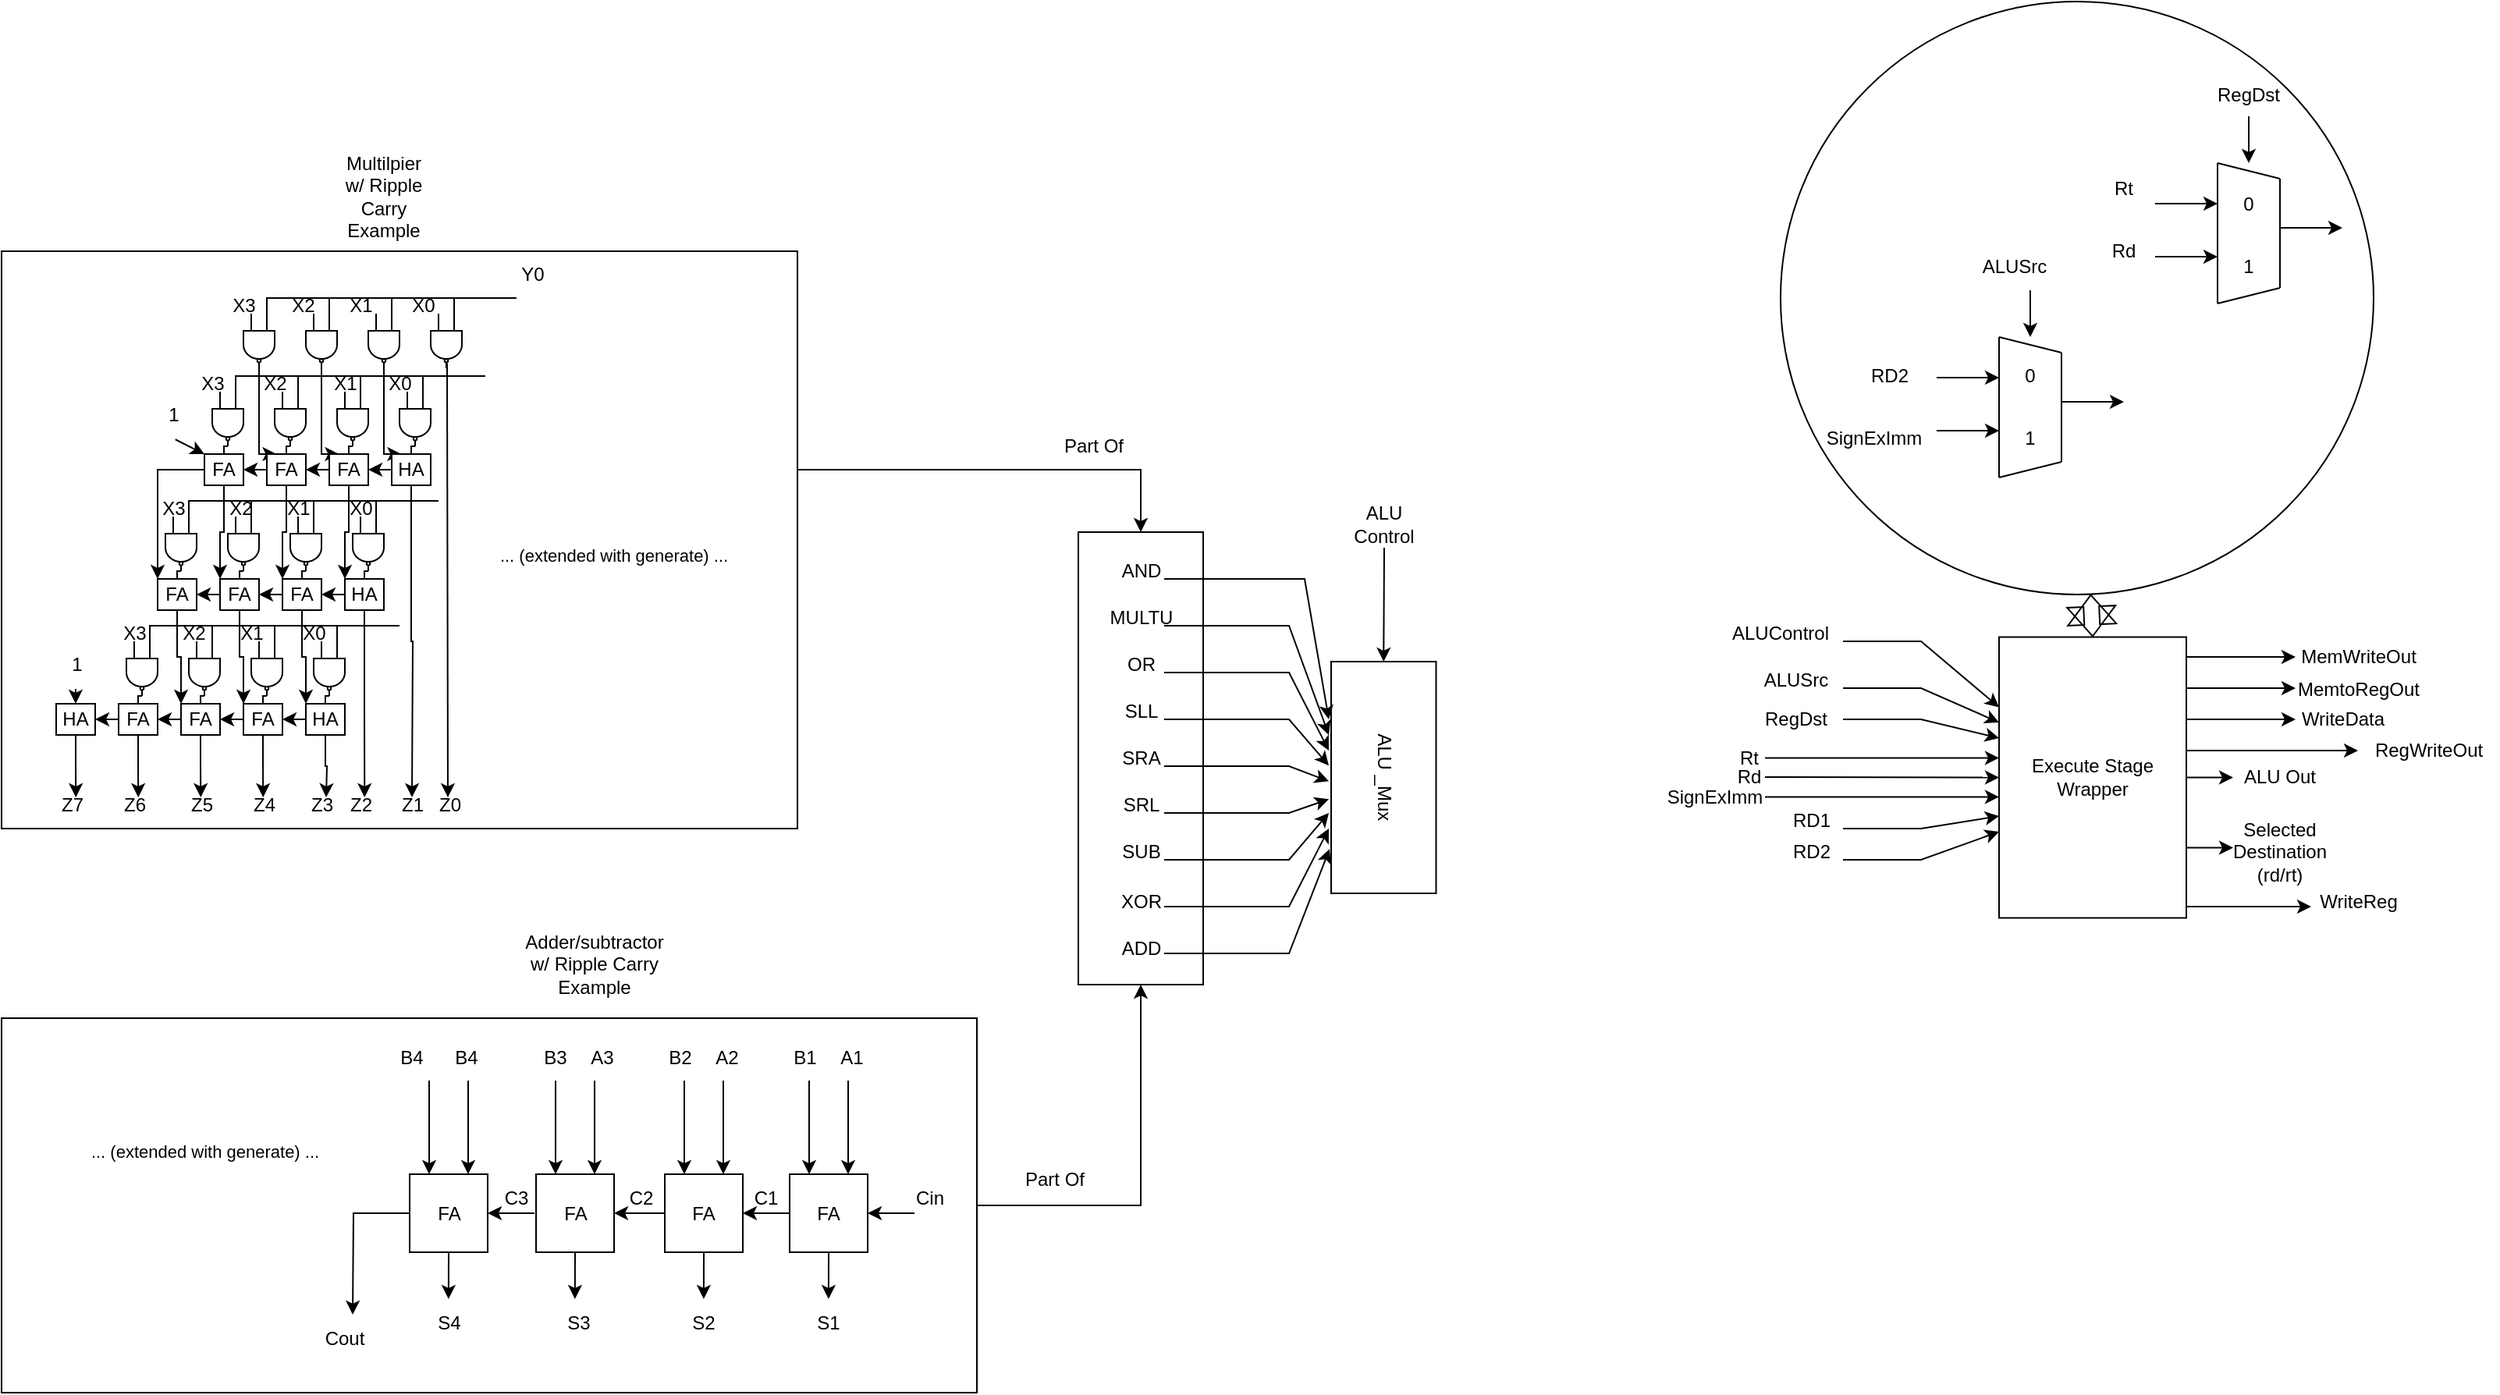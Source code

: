 <mxfile version="20.8.16" type="device"><diagram name="Page-1" id="90a13364-a465-7bf4-72fc-28e22215d7a0"><mxGraphModel dx="1232" dy="1195" grid="1" gridSize="10" guides="1" tooltips="1" connect="1" arrows="0" fold="1" page="1" pageScale="1.5" pageWidth="1169" pageHeight="826" background="none" math="0" shadow="0"><root><mxCell id="0" style=";html=1;"/><mxCell id="1" style=";html=1;" parent="0"/><mxCell id="XKw1Kaf5HFj_gUYxAWdP-12" value="ALU _Mux" style="rounded=0;whiteSpace=wrap;html=1;rotation=90;" parent="1" vertex="1"><mxGeometry x="951.37" y="713.63" width="148.5" height="67.25" as="geometry"/></mxCell><mxCell id="XKw1Kaf5HFj_gUYxAWdP-14" value="" style="endArrow=classic;html=1;rounded=0;entryX=0.25;entryY=1;entryDx=0;entryDy=0;" parent="1" edge="1"><mxGeometry width="50" height="50" relative="1" as="geometry"><mxPoint x="885" y="650" as="sourcePoint"/><mxPoint x="990.5" y="720" as="targetPoint"/><Array as="points"><mxPoint x="965" y="650"/></Array></mxGeometry></mxCell><mxCell id="XKw1Kaf5HFj_gUYxAWdP-15" value="" style="endArrow=classic;html=1;rounded=0;entryX=0.25;entryY=1;entryDx=0;entryDy=0;" parent="1" edge="1"><mxGeometry width="50" height="50" relative="1" as="geometry"><mxPoint x="885" y="680" as="sourcePoint"/><mxPoint x="990.5" y="730" as="targetPoint"/><Array as="points"><mxPoint x="965" y="680"/></Array></mxGeometry></mxCell><mxCell id="XKw1Kaf5HFj_gUYxAWdP-16" value="" style="endArrow=classic;html=1;rounded=0;entryX=0.25;entryY=1;entryDx=0;entryDy=0;" parent="1" edge="1"><mxGeometry width="50" height="50" relative="1" as="geometry"><mxPoint x="885" y="710" as="sourcePoint"/><mxPoint x="990.5" y="739.68" as="targetPoint"/><Array as="points"><mxPoint x="965" y="710"/></Array></mxGeometry></mxCell><mxCell id="XKw1Kaf5HFj_gUYxAWdP-17" value="" style="endArrow=classic;html=1;rounded=0;entryX=0.25;entryY=1;entryDx=0;entryDy=0;" parent="1" edge="1"><mxGeometry width="50" height="50" relative="1" as="geometry"><mxPoint x="885" y="740" as="sourcePoint"/><mxPoint x="990.5" y="749.68" as="targetPoint"/><Array as="points"><mxPoint x="965" y="740"/></Array></mxGeometry></mxCell><mxCell id="XKw1Kaf5HFj_gUYxAWdP-18" value="" style="endArrow=classic;html=1;rounded=0;entryX=0.25;entryY=1;entryDx=0;entryDy=0;" parent="1" edge="1"><mxGeometry width="50" height="50" relative="1" as="geometry"><mxPoint x="885" y="770" as="sourcePoint"/><mxPoint x="990.5" y="761.18" as="targetPoint"/><Array as="points"><mxPoint x="965" y="770"/></Array></mxGeometry></mxCell><mxCell id="XKw1Kaf5HFj_gUYxAWdP-19" value="" style="endArrow=classic;html=1;rounded=0;entryX=0.25;entryY=1;entryDx=0;entryDy=0;" parent="1" edge="1"><mxGeometry width="50" height="50" relative="1" as="geometry"><mxPoint x="885" y="800" as="sourcePoint"/><mxPoint x="990.5" y="770" as="targetPoint"/><Array as="points"><mxPoint x="965" y="800"/></Array></mxGeometry></mxCell><mxCell id="XKw1Kaf5HFj_gUYxAWdP-20" value="" style="endArrow=classic;html=1;rounded=0;entryX=0.25;entryY=1;entryDx=0;entryDy=0;" parent="1" edge="1"><mxGeometry width="50" height="50" relative="1" as="geometry"><mxPoint x="885" y="830" as="sourcePoint"/><mxPoint x="990.5" y="780" as="targetPoint"/><Array as="points"><mxPoint x="965" y="830"/></Array></mxGeometry></mxCell><mxCell id="XKw1Kaf5HFj_gUYxAWdP-21" value="" style="endArrow=classic;html=1;rounded=0;entryX=0.809;entryY=1.015;entryDx=0;entryDy=0;entryPerimeter=0;" parent="1" target="XKw1Kaf5HFj_gUYxAWdP-12" edge="1"><mxGeometry width="50" height="50" relative="1" as="geometry"><mxPoint x="885" y="860" as="sourcePoint"/><mxPoint x="985" y="810" as="targetPoint"/><Array as="points"><mxPoint x="925" y="860"/><mxPoint x="965" y="860"/></Array></mxGeometry></mxCell><mxCell id="XKw1Kaf5HFj_gUYxAWdP-22" value="" style="endArrow=classic;html=1;rounded=0;entryX=0.25;entryY=1;entryDx=0;entryDy=0;" parent="1" edge="1"><mxGeometry width="50" height="50" relative="1" as="geometry"><mxPoint x="885" y="620" as="sourcePoint"/><mxPoint x="990.5" y="710" as="targetPoint"/><Array as="points"><mxPoint x="975" y="620"/></Array></mxGeometry></mxCell><mxCell id="XKw1Kaf5HFj_gUYxAWdP-23" value="ADD" style="text;html=1;align=center;verticalAlign=middle;resizable=0;points=[];autosize=1;strokeColor=none;fillColor=none;" parent="1" vertex="1"><mxGeometry x="845" y="841.5" width="50" height="30" as="geometry"/></mxCell><mxCell id="XKw1Kaf5HFj_gUYxAWdP-24" value="AND" style="text;html=1;align=center;verticalAlign=middle;resizable=0;points=[];autosize=1;strokeColor=none;fillColor=none;" parent="1" vertex="1"><mxGeometry x="845" y="600" width="50" height="30" as="geometry"/></mxCell><mxCell id="XKw1Kaf5HFj_gUYxAWdP-25" value="MULTU" style="text;html=1;align=center;verticalAlign=middle;resizable=0;points=[];autosize=1;strokeColor=none;fillColor=none;" parent="1" vertex="1"><mxGeometry x="840" y="630" width="60" height="30" as="geometry"/></mxCell><mxCell id="XKw1Kaf5HFj_gUYxAWdP-26" value="OR" style="text;html=1;align=center;verticalAlign=middle;resizable=0;points=[];autosize=1;strokeColor=none;fillColor=none;" parent="1" vertex="1"><mxGeometry x="850" y="660" width="40" height="30" as="geometry"/></mxCell><mxCell id="XKw1Kaf5HFj_gUYxAWdP-27" value="SLL" style="text;html=1;align=center;verticalAlign=middle;resizable=0;points=[];autosize=1;strokeColor=none;fillColor=none;" parent="1" vertex="1"><mxGeometry x="850" y="690" width="40" height="30" as="geometry"/></mxCell><mxCell id="XKw1Kaf5HFj_gUYxAWdP-28" value="SRA" style="text;html=1;align=center;verticalAlign=middle;resizable=0;points=[];autosize=1;strokeColor=none;fillColor=none;" parent="1" vertex="1"><mxGeometry x="845" y="720" width="50" height="30" as="geometry"/></mxCell><mxCell id="XKw1Kaf5HFj_gUYxAWdP-29" value="SRL" style="text;html=1;align=center;verticalAlign=middle;resizable=0;points=[];autosize=1;strokeColor=none;fillColor=none;" parent="1" vertex="1"><mxGeometry x="845" y="750" width="50" height="30" as="geometry"/></mxCell><mxCell id="XKw1Kaf5HFj_gUYxAWdP-30" value="SUB" style="text;html=1;align=center;verticalAlign=middle;resizable=0;points=[];autosize=1;strokeColor=none;fillColor=none;" parent="1" vertex="1"><mxGeometry x="845" y="780" width="50" height="30" as="geometry"/></mxCell><mxCell id="XKw1Kaf5HFj_gUYxAWdP-31" value="XOR" style="text;html=1;align=center;verticalAlign=middle;resizable=0;points=[];autosize=1;strokeColor=none;fillColor=none;" parent="1" vertex="1"><mxGeometry x="845" y="811.5" width="50" height="30" as="geometry"/></mxCell><mxCell id="XKw1Kaf5HFj_gUYxAWdP-314" style="edgeStyle=orthogonalEdgeStyle;rounded=0;orthogonalLoop=1;jettySize=auto;html=1;exitX=0.5;exitY=1;exitDx=0;exitDy=0;entryX=0;entryY=0;entryDx=0;entryDy=0;" parent="1" source="XKw1Kaf5HFj_gUYxAWdP-138" target="XKw1Kaf5HFj_gUYxAWdP-306" edge="1"><mxGeometry relative="1" as="geometry"/></mxCell><mxCell id="XKw1Kaf5HFj_gUYxAWdP-316" style="edgeStyle=orthogonalEdgeStyle;rounded=0;orthogonalLoop=1;jettySize=auto;html=1;exitX=0;exitY=0.5;exitDx=0;exitDy=0;entryX=0;entryY=0;entryDx=0;entryDy=0;" parent="1" source="XKw1Kaf5HFj_gUYxAWdP-138" target="XKw1Kaf5HFj_gUYxAWdP-288" edge="1"><mxGeometry relative="1" as="geometry"/></mxCell><mxCell id="XKw1Kaf5HFj_gUYxAWdP-138" value="FA" style="rounded=0;whiteSpace=wrap;html=1;" parent="1" vertex="1"><mxGeometry x="270" y="540" width="25" height="20" as="geometry"/></mxCell><mxCell id="XKw1Kaf5HFj_gUYxAWdP-286" style="edgeStyle=orthogonalEdgeStyle;rounded=0;orthogonalLoop=1;jettySize=auto;html=1;exitX=1;exitY=0.5;exitDx=0;exitDy=0;exitPerimeter=0;entryX=0.25;entryY=0;entryDx=0;entryDy=0;" parent="1" source="XKw1Kaf5HFj_gUYxAWdP-191" target="XKw1Kaf5HFj_gUYxAWdP-263" edge="1"><mxGeometry relative="1" as="geometry"><Array as="points"><mxPoint x="305" y="540"/></Array></mxGeometry></mxCell><mxCell id="XKw1Kaf5HFj_gUYxAWdP-191" value="" style="verticalLabelPosition=bottom;shadow=0;dashed=0;align=center;html=1;verticalAlign=top;shape=mxgraph.electrical.logic_gates.logic_gate;operation=and;negating=1;negSize=0.15;rotation=90;" parent="1" vertex="1"><mxGeometry x="290" y="460" width="30" height="20" as="geometry"/></mxCell><mxCell id="XKw1Kaf5HFj_gUYxAWdP-285" style="edgeStyle=orthogonalEdgeStyle;rounded=0;orthogonalLoop=1;jettySize=auto;html=1;exitX=1;exitY=0.5;exitDx=0;exitDy=0;exitPerimeter=0;entryX=0.25;entryY=0;entryDx=0;entryDy=0;" parent="1" source="XKw1Kaf5HFj_gUYxAWdP-192" target="XKw1Kaf5HFj_gUYxAWdP-264" edge="1"><mxGeometry relative="1" as="geometry"><Array as="points"><mxPoint x="345" y="540"/></Array></mxGeometry></mxCell><mxCell id="XKw1Kaf5HFj_gUYxAWdP-192" value="" style="verticalLabelPosition=bottom;shadow=0;dashed=0;align=center;html=1;verticalAlign=top;shape=mxgraph.electrical.logic_gates.logic_gate;operation=and;negating=1;negSize=0.15;rotation=90;" parent="1" vertex="1"><mxGeometry x="330" y="460" width="30" height="20" as="geometry"/></mxCell><mxCell id="XKw1Kaf5HFj_gUYxAWdP-284" style="edgeStyle=orthogonalEdgeStyle;rounded=0;orthogonalLoop=1;jettySize=auto;html=1;exitX=1;exitY=0.5;exitDx=0;exitDy=0;exitPerimeter=0;entryX=0.25;entryY=0;entryDx=0;entryDy=0;" parent="1" source="XKw1Kaf5HFj_gUYxAWdP-193" target="XKw1Kaf5HFj_gUYxAWdP-265" edge="1"><mxGeometry relative="1" as="geometry"><Array as="points"><mxPoint x="385" y="540"/></Array></mxGeometry></mxCell><mxCell id="XKw1Kaf5HFj_gUYxAWdP-193" value="" style="verticalLabelPosition=bottom;shadow=0;dashed=0;align=center;html=1;verticalAlign=top;shape=mxgraph.electrical.logic_gates.logic_gate;operation=and;negating=1;negSize=0.15;rotation=90;" parent="1" vertex="1"><mxGeometry x="370" y="460" width="30" height="20" as="geometry"/></mxCell><mxCell id="XKw1Kaf5HFj_gUYxAWdP-194" value="" style="verticalLabelPosition=bottom;shadow=0;dashed=0;align=center;html=1;verticalAlign=top;shape=mxgraph.electrical.logic_gates.logic_gate;operation=and;negating=1;negSize=0.15;rotation=90;" parent="1" vertex="1"><mxGeometry x="410" y="460" width="30" height="20" as="geometry"/></mxCell><mxCell id="XKw1Kaf5HFj_gUYxAWdP-195" value="" style="endArrow=none;html=1;rounded=0;exitX=0;exitY=0.25;exitDx=0;exitDy=0;exitPerimeter=0;" parent="1" source="XKw1Kaf5HFj_gUYxAWdP-191" edge="1"><mxGeometry width="50" height="50" relative="1" as="geometry"><mxPoint x="298.75" y="460" as="sourcePoint"/><mxPoint x="470" y="440" as="targetPoint"/><Array as="points"><mxPoint x="310" y="440"/><mxPoint x="390" y="440"/></Array></mxGeometry></mxCell><mxCell id="XKw1Kaf5HFj_gUYxAWdP-196" value="" style="endArrow=none;html=1;rounded=0;" parent="1" edge="1"><mxGeometry width="50" height="50" relative="1" as="geometry"><mxPoint x="350" y="460" as="sourcePoint"/><mxPoint x="470" y="440" as="targetPoint"/><Array as="points"><mxPoint x="350" y="440"/><mxPoint x="410" y="440"/></Array></mxGeometry></mxCell><mxCell id="XKw1Kaf5HFj_gUYxAWdP-197" value="" style="endArrow=none;html=1;rounded=0;" parent="1" edge="1"><mxGeometry width="50" height="50" relative="1" as="geometry"><mxPoint x="390" y="460" as="sourcePoint"/><mxPoint x="470" y="440" as="targetPoint"/><Array as="points"><mxPoint x="390" y="440"/><mxPoint x="430" y="440"/></Array></mxGeometry></mxCell><mxCell id="XKw1Kaf5HFj_gUYxAWdP-198" value="" style="endArrow=none;html=1;rounded=0;" parent="1" edge="1"><mxGeometry width="50" height="50" relative="1" as="geometry"><mxPoint x="430" y="460" as="sourcePoint"/><mxPoint x="470" y="440" as="targetPoint"/><Array as="points"><mxPoint x="430" y="440"/></Array></mxGeometry></mxCell><mxCell id="XKw1Kaf5HFj_gUYxAWdP-199" value="" style="endArrow=none;html=1;rounded=0;" parent="1" edge="1"><mxGeometry width="50" height="50" relative="1" as="geometry"><mxPoint x="380" y="460" as="sourcePoint"/><mxPoint x="380" y="450" as="targetPoint"/></mxGeometry></mxCell><mxCell id="XKw1Kaf5HFj_gUYxAWdP-200" value="" style="endArrow=none;html=1;rounded=0;" parent="1" edge="1"><mxGeometry width="50" height="50" relative="1" as="geometry"><mxPoint x="420" y="460" as="sourcePoint"/><mxPoint x="420" y="450" as="targetPoint"/></mxGeometry></mxCell><mxCell id="XKw1Kaf5HFj_gUYxAWdP-201" value="" style="endArrow=none;html=1;rounded=0;" parent="1" edge="1"><mxGeometry width="50" height="50" relative="1" as="geometry"><mxPoint x="300" y="460" as="sourcePoint"/><mxPoint x="300" y="450" as="targetPoint"/></mxGeometry></mxCell><mxCell id="XKw1Kaf5HFj_gUYxAWdP-202" value="" style="endArrow=none;html=1;rounded=0;" parent="1" edge="1"><mxGeometry width="50" height="50" relative="1" as="geometry"><mxPoint x="340" y="460" as="sourcePoint"/><mxPoint x="340" y="450" as="targetPoint"/></mxGeometry></mxCell><mxCell id="XKw1Kaf5HFj_gUYxAWdP-278" style="edgeStyle=orthogonalEdgeStyle;rounded=0;orthogonalLoop=1;jettySize=auto;html=1;exitX=1;exitY=0.5;exitDx=0;exitDy=0;exitPerimeter=0;entryX=0.5;entryY=0;entryDx=0;entryDy=0;endArrow=none;endFill=0;" parent="1" source="XKw1Kaf5HFj_gUYxAWdP-203" target="XKw1Kaf5HFj_gUYxAWdP-138" edge="1"><mxGeometry relative="1" as="geometry"/></mxCell><mxCell id="XKw1Kaf5HFj_gUYxAWdP-203" value="" style="verticalLabelPosition=bottom;shadow=0;dashed=0;align=center;html=1;verticalAlign=top;shape=mxgraph.electrical.logic_gates.logic_gate;operation=and;negating=1;negSize=0.15;rotation=90;" parent="1" vertex="1"><mxGeometry x="270" y="510" width="30" height="20" as="geometry"/></mxCell><mxCell id="XKw1Kaf5HFj_gUYxAWdP-277" style="edgeStyle=orthogonalEdgeStyle;rounded=0;orthogonalLoop=1;jettySize=auto;html=1;exitX=1;exitY=0.5;exitDx=0;exitDy=0;exitPerimeter=0;entryX=0.5;entryY=0;entryDx=0;entryDy=0;endArrow=none;endFill=0;" parent="1" source="XKw1Kaf5HFj_gUYxAWdP-204" target="XKw1Kaf5HFj_gUYxAWdP-263" edge="1"><mxGeometry relative="1" as="geometry"/></mxCell><mxCell id="XKw1Kaf5HFj_gUYxAWdP-204" value="" style="verticalLabelPosition=bottom;shadow=0;dashed=0;align=center;html=1;verticalAlign=top;shape=mxgraph.electrical.logic_gates.logic_gate;operation=and;negating=1;negSize=0.15;rotation=90;" parent="1" vertex="1"><mxGeometry x="310" y="510" width="30" height="20" as="geometry"/></mxCell><mxCell id="XKw1Kaf5HFj_gUYxAWdP-276" style="edgeStyle=orthogonalEdgeStyle;rounded=0;orthogonalLoop=1;jettySize=auto;html=1;exitX=1;exitY=0.5;exitDx=0;exitDy=0;exitPerimeter=0;entryX=0.5;entryY=0;entryDx=0;entryDy=0;endArrow=none;endFill=0;" parent="1" source="XKw1Kaf5HFj_gUYxAWdP-205" target="XKw1Kaf5HFj_gUYxAWdP-264" edge="1"><mxGeometry relative="1" as="geometry"/></mxCell><mxCell id="XKw1Kaf5HFj_gUYxAWdP-205" value="" style="verticalLabelPosition=bottom;shadow=0;dashed=0;align=center;html=1;verticalAlign=top;shape=mxgraph.electrical.logic_gates.logic_gate;operation=and;negating=1;negSize=0.15;rotation=90;" parent="1" vertex="1"><mxGeometry x="350" y="510" width="30" height="20" as="geometry"/></mxCell><mxCell id="XKw1Kaf5HFj_gUYxAWdP-275" style="edgeStyle=orthogonalEdgeStyle;rounded=0;orthogonalLoop=1;jettySize=auto;html=1;exitX=1;exitY=0.5;exitDx=0;exitDy=0;exitPerimeter=0;entryX=0.5;entryY=0;entryDx=0;entryDy=0;strokeColor=default;endArrow=none;endFill=0;" parent="1" source="XKw1Kaf5HFj_gUYxAWdP-206" target="XKw1Kaf5HFj_gUYxAWdP-265" edge="1"><mxGeometry relative="1" as="geometry"/></mxCell><mxCell id="XKw1Kaf5HFj_gUYxAWdP-206" value="" style="verticalLabelPosition=bottom;shadow=0;dashed=0;align=center;html=1;verticalAlign=top;shape=mxgraph.electrical.logic_gates.logic_gate;operation=and;negating=1;negSize=0.15;rotation=90;" parent="1" vertex="1"><mxGeometry x="390" y="510" width="30" height="20" as="geometry"/></mxCell><mxCell id="XKw1Kaf5HFj_gUYxAWdP-207" value="" style="endArrow=none;html=1;rounded=0;exitX=0;exitY=0.25;exitDx=0;exitDy=0;exitPerimeter=0;" parent="1" source="XKw1Kaf5HFj_gUYxAWdP-203" edge="1"><mxGeometry width="50" height="50" relative="1" as="geometry"><mxPoint x="278.75" y="510" as="sourcePoint"/><mxPoint x="450" y="490" as="targetPoint"/><Array as="points"><mxPoint x="290" y="490"/><mxPoint x="370" y="490"/></Array></mxGeometry></mxCell><mxCell id="XKw1Kaf5HFj_gUYxAWdP-208" value="" style="endArrow=none;html=1;rounded=0;" parent="1" edge="1"><mxGeometry width="50" height="50" relative="1" as="geometry"><mxPoint x="330" y="510" as="sourcePoint"/><mxPoint x="450" y="490" as="targetPoint"/><Array as="points"><mxPoint x="330" y="490"/><mxPoint x="390" y="490"/></Array></mxGeometry></mxCell><mxCell id="XKw1Kaf5HFj_gUYxAWdP-209" value="" style="endArrow=none;html=1;rounded=0;" parent="1" edge="1"><mxGeometry width="50" height="50" relative="1" as="geometry"><mxPoint x="370" y="510" as="sourcePoint"/><mxPoint x="450" y="490" as="targetPoint"/><Array as="points"><mxPoint x="370" y="490"/><mxPoint x="410" y="490"/></Array></mxGeometry></mxCell><mxCell id="XKw1Kaf5HFj_gUYxAWdP-210" value="" style="endArrow=none;html=1;rounded=0;" parent="1" edge="1"><mxGeometry width="50" height="50" relative="1" as="geometry"><mxPoint x="410" y="510" as="sourcePoint"/><mxPoint x="450" y="490" as="targetPoint"/><Array as="points"><mxPoint x="410" y="490"/></Array></mxGeometry></mxCell><mxCell id="XKw1Kaf5HFj_gUYxAWdP-211" value="" style="endArrow=none;html=1;rounded=0;" parent="1" edge="1"><mxGeometry width="50" height="50" relative="1" as="geometry"><mxPoint x="360" y="510" as="sourcePoint"/><mxPoint x="360" y="500" as="targetPoint"/></mxGeometry></mxCell><mxCell id="XKw1Kaf5HFj_gUYxAWdP-212" value="" style="endArrow=none;html=1;rounded=0;" parent="1" edge="1"><mxGeometry width="50" height="50" relative="1" as="geometry"><mxPoint x="400" y="510" as="sourcePoint"/><mxPoint x="400" y="500" as="targetPoint"/></mxGeometry></mxCell><mxCell id="XKw1Kaf5HFj_gUYxAWdP-213" value="" style="endArrow=none;html=1;rounded=0;" parent="1" edge="1"><mxGeometry width="50" height="50" relative="1" as="geometry"><mxPoint x="280" y="510" as="sourcePoint"/><mxPoint x="280" y="500" as="targetPoint"/></mxGeometry></mxCell><mxCell id="XKw1Kaf5HFj_gUYxAWdP-214" value="" style="endArrow=none;html=1;rounded=0;" parent="1" edge="1"><mxGeometry width="50" height="50" relative="1" as="geometry"><mxPoint x="320" y="510" as="sourcePoint"/><mxPoint x="320" y="500" as="targetPoint"/></mxGeometry></mxCell><mxCell id="XKw1Kaf5HFj_gUYxAWdP-279" style="edgeStyle=orthogonalEdgeStyle;rounded=0;orthogonalLoop=1;jettySize=auto;html=1;exitX=0;exitY=0.5;exitDx=0;exitDy=0;entryX=1;entryY=0.5;entryDx=0;entryDy=0;" parent="1" source="XKw1Kaf5HFj_gUYxAWdP-263" target="XKw1Kaf5HFj_gUYxAWdP-138" edge="1"><mxGeometry relative="1" as="geometry"/></mxCell><mxCell id="XKw1Kaf5HFj_gUYxAWdP-312" style="edgeStyle=orthogonalEdgeStyle;rounded=0;orthogonalLoop=1;jettySize=auto;html=1;exitX=0.5;exitY=1;exitDx=0;exitDy=0;entryX=0;entryY=0;entryDx=0;entryDy=0;" parent="1" source="XKw1Kaf5HFj_gUYxAWdP-263" target="XKw1Kaf5HFj_gUYxAWdP-308" edge="1"><mxGeometry relative="1" as="geometry"/></mxCell><mxCell id="XKw1Kaf5HFj_gUYxAWdP-263" value="FA" style="rounded=0;whiteSpace=wrap;html=1;" parent="1" vertex="1"><mxGeometry x="310" y="540" width="25" height="20" as="geometry"/></mxCell><mxCell id="XKw1Kaf5HFj_gUYxAWdP-280" style="edgeStyle=orthogonalEdgeStyle;rounded=0;orthogonalLoop=1;jettySize=auto;html=1;exitX=0;exitY=0.5;exitDx=0;exitDy=0;entryX=1;entryY=0.5;entryDx=0;entryDy=0;" parent="1" source="XKw1Kaf5HFj_gUYxAWdP-264" target="XKw1Kaf5HFj_gUYxAWdP-263" edge="1"><mxGeometry relative="1" as="geometry"/></mxCell><mxCell id="XKw1Kaf5HFj_gUYxAWdP-311" style="edgeStyle=orthogonalEdgeStyle;rounded=0;orthogonalLoop=1;jettySize=auto;html=1;exitX=0.5;exitY=1;exitDx=0;exitDy=0;entryX=0;entryY=0;entryDx=0;entryDy=0;" parent="1" source="XKw1Kaf5HFj_gUYxAWdP-264" target="XKw1Kaf5HFj_gUYxAWdP-310" edge="1"><mxGeometry relative="1" as="geometry"/></mxCell><mxCell id="XKw1Kaf5HFj_gUYxAWdP-264" value="FA" style="rounded=0;whiteSpace=wrap;html=1;" parent="1" vertex="1"><mxGeometry x="350" y="540" width="25" height="20" as="geometry"/></mxCell><mxCell id="XKw1Kaf5HFj_gUYxAWdP-281" style="edgeStyle=orthogonalEdgeStyle;rounded=0;orthogonalLoop=1;jettySize=auto;html=1;exitX=0;exitY=0.5;exitDx=0;exitDy=0;entryX=1;entryY=0.5;entryDx=0;entryDy=0;" parent="1" source="XKw1Kaf5HFj_gUYxAWdP-265" target="XKw1Kaf5HFj_gUYxAWdP-264" edge="1"><mxGeometry relative="1" as="geometry"/></mxCell><mxCell id="XKw1Kaf5HFj_gUYxAWdP-340" style="edgeStyle=orthogonalEdgeStyle;rounded=0;orthogonalLoop=1;jettySize=auto;html=1;exitX=0.5;exitY=1;exitDx=0;exitDy=0;" parent="1" source="XKw1Kaf5HFj_gUYxAWdP-265" edge="1"><mxGeometry relative="1" as="geometry"><mxPoint x="403" y="760" as="targetPoint"/></mxGeometry></mxCell><mxCell id="XKw1Kaf5HFj_gUYxAWdP-265" value="HA" style="rounded=0;whiteSpace=wrap;html=1;" parent="1" vertex="1"><mxGeometry x="390" y="540" width="25" height="20" as="geometry"/></mxCell><mxCell id="XKw1Kaf5HFj_gUYxAWdP-283" value="" style="endArrow=classic;html=1;rounded=0;exitX=0.89;exitY=0.475;exitDx=0;exitDy=0;exitPerimeter=0;" parent="1" source="XKw1Kaf5HFj_gUYxAWdP-194" edge="1"><mxGeometry width="50" height="50" relative="1" as="geometry"><mxPoint x="475" y="519.75" as="sourcePoint"/><mxPoint x="426" y="760" as="targetPoint"/></mxGeometry></mxCell><mxCell id="XKw1Kaf5HFj_gUYxAWdP-287" value="1" style="text;html=1;align=center;verticalAlign=middle;resizable=0;points=[];autosize=1;strokeColor=none;fillColor=none;" parent="1" vertex="1"><mxGeometry x="235" y="500" width="30" height="30" as="geometry"/></mxCell><mxCell id="XKw1Kaf5HFj_gUYxAWdP-345" style="edgeStyle=orthogonalEdgeStyle;rounded=0;orthogonalLoop=1;jettySize=auto;html=1;exitX=0.5;exitY=1;exitDx=0;exitDy=0;entryX=0;entryY=0;entryDx=0;entryDy=0;" parent="1" source="XKw1Kaf5HFj_gUYxAWdP-288" target="XKw1Kaf5HFj_gUYxAWdP-335" edge="1"><mxGeometry relative="1" as="geometry"/></mxCell><mxCell id="XKw1Kaf5HFj_gUYxAWdP-288" value="FA" style="rounded=0;whiteSpace=wrap;html=1;" parent="1" vertex="1"><mxGeometry x="240" y="620" width="25" height="20" as="geometry"/></mxCell><mxCell id="XKw1Kaf5HFj_gUYxAWdP-289" style="edgeStyle=orthogonalEdgeStyle;rounded=0;orthogonalLoop=1;jettySize=auto;html=1;exitX=1;exitY=0.5;exitDx=0;exitDy=0;exitPerimeter=0;entryX=0.5;entryY=0;entryDx=0;entryDy=0;endArrow=none;endFill=0;" parent="1" source="XKw1Kaf5HFj_gUYxAWdP-290" target="XKw1Kaf5HFj_gUYxAWdP-288" edge="1"><mxGeometry relative="1" as="geometry"/></mxCell><mxCell id="XKw1Kaf5HFj_gUYxAWdP-290" value="" style="verticalLabelPosition=bottom;shadow=0;dashed=0;align=center;html=1;verticalAlign=top;shape=mxgraph.electrical.logic_gates.logic_gate;operation=and;negating=1;negSize=0.15;rotation=90;" parent="1" vertex="1"><mxGeometry x="240" y="590" width="30" height="20" as="geometry"/></mxCell><mxCell id="XKw1Kaf5HFj_gUYxAWdP-291" style="edgeStyle=orthogonalEdgeStyle;rounded=0;orthogonalLoop=1;jettySize=auto;html=1;exitX=1;exitY=0.5;exitDx=0;exitDy=0;exitPerimeter=0;entryX=0.5;entryY=0;entryDx=0;entryDy=0;endArrow=none;endFill=0;" parent="1" source="XKw1Kaf5HFj_gUYxAWdP-292" target="XKw1Kaf5HFj_gUYxAWdP-306" edge="1"><mxGeometry relative="1" as="geometry"/></mxCell><mxCell id="XKw1Kaf5HFj_gUYxAWdP-292" value="" style="verticalLabelPosition=bottom;shadow=0;dashed=0;align=center;html=1;verticalAlign=top;shape=mxgraph.electrical.logic_gates.logic_gate;operation=and;negating=1;negSize=0.15;rotation=90;" parent="1" vertex="1"><mxGeometry x="280" y="590" width="30" height="20" as="geometry"/></mxCell><mxCell id="XKw1Kaf5HFj_gUYxAWdP-293" style="edgeStyle=orthogonalEdgeStyle;rounded=0;orthogonalLoop=1;jettySize=auto;html=1;exitX=1;exitY=0.5;exitDx=0;exitDy=0;exitPerimeter=0;entryX=0.5;entryY=0;entryDx=0;entryDy=0;endArrow=none;endFill=0;" parent="1" source="XKw1Kaf5HFj_gUYxAWdP-294" target="XKw1Kaf5HFj_gUYxAWdP-308" edge="1"><mxGeometry relative="1" as="geometry"/></mxCell><mxCell id="XKw1Kaf5HFj_gUYxAWdP-294" value="" style="verticalLabelPosition=bottom;shadow=0;dashed=0;align=center;html=1;verticalAlign=top;shape=mxgraph.electrical.logic_gates.logic_gate;operation=and;negating=1;negSize=0.15;rotation=90;" parent="1" vertex="1"><mxGeometry x="320" y="590" width="30" height="20" as="geometry"/></mxCell><mxCell id="XKw1Kaf5HFj_gUYxAWdP-295" style="edgeStyle=orthogonalEdgeStyle;rounded=0;orthogonalLoop=1;jettySize=auto;html=1;exitX=1;exitY=0.5;exitDx=0;exitDy=0;exitPerimeter=0;entryX=0.5;entryY=0;entryDx=0;entryDy=0;strokeColor=default;endArrow=none;endFill=0;" parent="1" source="XKw1Kaf5HFj_gUYxAWdP-296" target="XKw1Kaf5HFj_gUYxAWdP-310" edge="1"><mxGeometry relative="1" as="geometry"/></mxCell><mxCell id="XKw1Kaf5HFj_gUYxAWdP-296" value="" style="verticalLabelPosition=bottom;shadow=0;dashed=0;align=center;html=1;verticalAlign=top;shape=mxgraph.electrical.logic_gates.logic_gate;operation=and;negating=1;negSize=0.15;rotation=90;" parent="1" vertex="1"><mxGeometry x="360" y="590" width="30" height="20" as="geometry"/></mxCell><mxCell id="XKw1Kaf5HFj_gUYxAWdP-297" value="" style="endArrow=none;html=1;rounded=0;exitX=0;exitY=0.25;exitDx=0;exitDy=0;exitPerimeter=0;" parent="1" source="XKw1Kaf5HFj_gUYxAWdP-290" edge="1"><mxGeometry width="50" height="50" relative="1" as="geometry"><mxPoint x="248.75" y="590" as="sourcePoint"/><mxPoint x="420" y="570" as="targetPoint"/><Array as="points"><mxPoint x="260" y="570"/><mxPoint x="340" y="570"/></Array></mxGeometry></mxCell><mxCell id="XKw1Kaf5HFj_gUYxAWdP-298" value="" style="endArrow=none;html=1;rounded=0;" parent="1" edge="1"><mxGeometry width="50" height="50" relative="1" as="geometry"><mxPoint x="300" y="590" as="sourcePoint"/><mxPoint x="420" y="570" as="targetPoint"/><Array as="points"><mxPoint x="300" y="570"/><mxPoint x="360" y="570"/></Array></mxGeometry></mxCell><mxCell id="XKw1Kaf5HFj_gUYxAWdP-299" value="" style="endArrow=none;html=1;rounded=0;" parent="1" edge="1"><mxGeometry width="50" height="50" relative="1" as="geometry"><mxPoint x="340" y="590" as="sourcePoint"/><mxPoint x="420" y="570" as="targetPoint"/><Array as="points"><mxPoint x="340" y="570"/><mxPoint x="380" y="570"/></Array></mxGeometry></mxCell><mxCell id="XKw1Kaf5HFj_gUYxAWdP-300" value="" style="endArrow=none;html=1;rounded=0;" parent="1" edge="1"><mxGeometry width="50" height="50" relative="1" as="geometry"><mxPoint x="380" y="590" as="sourcePoint"/><mxPoint x="420" y="570" as="targetPoint"/><Array as="points"><mxPoint x="380" y="570"/></Array></mxGeometry></mxCell><mxCell id="XKw1Kaf5HFj_gUYxAWdP-301" value="" style="endArrow=none;html=1;rounded=0;" parent="1" edge="1"><mxGeometry width="50" height="50" relative="1" as="geometry"><mxPoint x="330" y="590" as="sourcePoint"/><mxPoint x="330" y="580" as="targetPoint"/></mxGeometry></mxCell><mxCell id="XKw1Kaf5HFj_gUYxAWdP-302" value="" style="endArrow=none;html=1;rounded=0;" parent="1" edge="1"><mxGeometry width="50" height="50" relative="1" as="geometry"><mxPoint x="370" y="590" as="sourcePoint"/><mxPoint x="370" y="580" as="targetPoint"/></mxGeometry></mxCell><mxCell id="XKw1Kaf5HFj_gUYxAWdP-303" value="" style="endArrow=none;html=1;rounded=0;" parent="1" edge="1"><mxGeometry width="50" height="50" relative="1" as="geometry"><mxPoint x="250" y="590" as="sourcePoint"/><mxPoint x="250" y="580" as="targetPoint"/></mxGeometry></mxCell><mxCell id="XKw1Kaf5HFj_gUYxAWdP-304" value="" style="endArrow=none;html=1;rounded=0;" parent="1" edge="1"><mxGeometry width="50" height="50" relative="1" as="geometry"><mxPoint x="290" y="590" as="sourcePoint"/><mxPoint x="290" y="580" as="targetPoint"/></mxGeometry></mxCell><mxCell id="XKw1Kaf5HFj_gUYxAWdP-305" style="edgeStyle=orthogonalEdgeStyle;rounded=0;orthogonalLoop=1;jettySize=auto;html=1;exitX=0;exitY=0.5;exitDx=0;exitDy=0;entryX=1;entryY=0.5;entryDx=0;entryDy=0;" parent="1" source="XKw1Kaf5HFj_gUYxAWdP-306" target="XKw1Kaf5HFj_gUYxAWdP-288" edge="1"><mxGeometry relative="1" as="geometry"/></mxCell><mxCell id="XKw1Kaf5HFj_gUYxAWdP-344" style="edgeStyle=orthogonalEdgeStyle;rounded=0;orthogonalLoop=1;jettySize=auto;html=1;exitX=0.5;exitY=1;exitDx=0;exitDy=0;entryX=0;entryY=0;entryDx=0;entryDy=0;" parent="1" source="XKw1Kaf5HFj_gUYxAWdP-306" target="XKw1Kaf5HFj_gUYxAWdP-337" edge="1"><mxGeometry relative="1" as="geometry"/></mxCell><mxCell id="XKw1Kaf5HFj_gUYxAWdP-306" value="FA" style="rounded=0;whiteSpace=wrap;html=1;" parent="1" vertex="1"><mxGeometry x="280" y="620" width="25" height="20" as="geometry"/></mxCell><mxCell id="XKw1Kaf5HFj_gUYxAWdP-307" style="edgeStyle=orthogonalEdgeStyle;rounded=0;orthogonalLoop=1;jettySize=auto;html=1;exitX=0;exitY=0.5;exitDx=0;exitDy=0;entryX=1;entryY=0.5;entryDx=0;entryDy=0;" parent="1" source="XKw1Kaf5HFj_gUYxAWdP-308" target="XKw1Kaf5HFj_gUYxAWdP-306" edge="1"><mxGeometry relative="1" as="geometry"/></mxCell><mxCell id="XKw1Kaf5HFj_gUYxAWdP-343" style="edgeStyle=orthogonalEdgeStyle;rounded=0;orthogonalLoop=1;jettySize=auto;html=1;exitX=0.5;exitY=1;exitDx=0;exitDy=0;entryX=0;entryY=0;entryDx=0;entryDy=0;" parent="1" source="XKw1Kaf5HFj_gUYxAWdP-308" target="XKw1Kaf5HFj_gUYxAWdP-339" edge="1"><mxGeometry relative="1" as="geometry"/></mxCell><mxCell id="XKw1Kaf5HFj_gUYxAWdP-308" value="FA" style="rounded=0;whiteSpace=wrap;html=1;" parent="1" vertex="1"><mxGeometry x="320" y="620" width="25" height="20" as="geometry"/></mxCell><mxCell id="XKw1Kaf5HFj_gUYxAWdP-309" style="edgeStyle=orthogonalEdgeStyle;rounded=0;orthogonalLoop=1;jettySize=auto;html=1;exitX=0;exitY=0.5;exitDx=0;exitDy=0;entryX=1;entryY=0.5;entryDx=0;entryDy=0;" parent="1" source="XKw1Kaf5HFj_gUYxAWdP-310" target="XKw1Kaf5HFj_gUYxAWdP-308" edge="1"><mxGeometry relative="1" as="geometry"/></mxCell><mxCell id="XKw1Kaf5HFj_gUYxAWdP-341" style="edgeStyle=orthogonalEdgeStyle;rounded=0;orthogonalLoop=1;jettySize=auto;html=1;exitX=0.5;exitY=1;exitDx=0;exitDy=0;" parent="1" source="XKw1Kaf5HFj_gUYxAWdP-310" edge="1"><mxGeometry relative="1" as="geometry"><mxPoint x="372.625" y="760" as="targetPoint"/></mxGeometry></mxCell><mxCell id="XKw1Kaf5HFj_gUYxAWdP-310" value="HA" style="rounded=0;whiteSpace=wrap;html=1;" parent="1" vertex="1"><mxGeometry x="360" y="620" width="25" height="20" as="geometry"/></mxCell><mxCell id="XKw1Kaf5HFj_gUYxAWdP-347" style="edgeStyle=orthogonalEdgeStyle;rounded=0;orthogonalLoop=1;jettySize=auto;html=1;exitX=0;exitY=0.5;exitDx=0;exitDy=0;entryX=1;entryY=0.5;entryDx=0;entryDy=0;" parent="1" source="XKw1Kaf5HFj_gUYxAWdP-317" target="XKw1Kaf5HFj_gUYxAWdP-346" edge="1"><mxGeometry relative="1" as="geometry"/></mxCell><mxCell id="XKw1Kaf5HFj_gUYxAWdP-365" style="edgeStyle=orthogonalEdgeStyle;rounded=0;orthogonalLoop=1;jettySize=auto;html=1;exitX=0.5;exitY=1;exitDx=0;exitDy=0;" parent="1" source="XKw1Kaf5HFj_gUYxAWdP-317" edge="1"><mxGeometry relative="1" as="geometry"><mxPoint x="227.625" y="760" as="targetPoint"/></mxGeometry></mxCell><mxCell id="XKw1Kaf5HFj_gUYxAWdP-317" value="FA" style="rounded=0;whiteSpace=wrap;html=1;" parent="1" vertex="1"><mxGeometry x="215" y="700" width="25" height="20" as="geometry"/></mxCell><mxCell id="XKw1Kaf5HFj_gUYxAWdP-318" style="edgeStyle=orthogonalEdgeStyle;rounded=0;orthogonalLoop=1;jettySize=auto;html=1;exitX=1;exitY=0.5;exitDx=0;exitDy=0;exitPerimeter=0;entryX=0.5;entryY=0;entryDx=0;entryDy=0;endArrow=none;endFill=0;" parent="1" source="XKw1Kaf5HFj_gUYxAWdP-319" target="XKw1Kaf5HFj_gUYxAWdP-317" edge="1"><mxGeometry relative="1" as="geometry"/></mxCell><mxCell id="XKw1Kaf5HFj_gUYxAWdP-319" value="" style="verticalLabelPosition=bottom;shadow=0;dashed=0;align=center;html=1;verticalAlign=top;shape=mxgraph.electrical.logic_gates.logic_gate;operation=and;negating=1;negSize=0.15;rotation=90;" parent="1" vertex="1"><mxGeometry x="215" y="670" width="30" height="20" as="geometry"/></mxCell><mxCell id="XKw1Kaf5HFj_gUYxAWdP-320" style="edgeStyle=orthogonalEdgeStyle;rounded=0;orthogonalLoop=1;jettySize=auto;html=1;exitX=1;exitY=0.5;exitDx=0;exitDy=0;exitPerimeter=0;entryX=0.5;entryY=0;entryDx=0;entryDy=0;endArrow=none;endFill=0;" parent="1" source="XKw1Kaf5HFj_gUYxAWdP-321" target="XKw1Kaf5HFj_gUYxAWdP-335" edge="1"><mxGeometry relative="1" as="geometry"/></mxCell><mxCell id="XKw1Kaf5HFj_gUYxAWdP-321" value="" style="verticalLabelPosition=bottom;shadow=0;dashed=0;align=center;html=1;verticalAlign=top;shape=mxgraph.electrical.logic_gates.logic_gate;operation=and;negating=1;negSize=0.15;rotation=90;" parent="1" vertex="1"><mxGeometry x="255" y="670" width="30" height="20" as="geometry"/></mxCell><mxCell id="XKw1Kaf5HFj_gUYxAWdP-322" style="edgeStyle=orthogonalEdgeStyle;rounded=0;orthogonalLoop=1;jettySize=auto;html=1;exitX=1;exitY=0.5;exitDx=0;exitDy=0;exitPerimeter=0;entryX=0.5;entryY=0;entryDx=0;entryDy=0;endArrow=none;endFill=0;" parent="1" source="XKw1Kaf5HFj_gUYxAWdP-323" target="XKw1Kaf5HFj_gUYxAWdP-337" edge="1"><mxGeometry relative="1" as="geometry"/></mxCell><mxCell id="XKw1Kaf5HFj_gUYxAWdP-323" value="" style="verticalLabelPosition=bottom;shadow=0;dashed=0;align=center;html=1;verticalAlign=top;shape=mxgraph.electrical.logic_gates.logic_gate;operation=and;negating=1;negSize=0.15;rotation=90;" parent="1" vertex="1"><mxGeometry x="295" y="670" width="30" height="20" as="geometry"/></mxCell><mxCell id="XKw1Kaf5HFj_gUYxAWdP-324" style="edgeStyle=orthogonalEdgeStyle;rounded=0;orthogonalLoop=1;jettySize=auto;html=1;exitX=1;exitY=0.5;exitDx=0;exitDy=0;exitPerimeter=0;entryX=0.5;entryY=0;entryDx=0;entryDy=0;strokeColor=default;endArrow=none;endFill=0;" parent="1" source="XKw1Kaf5HFj_gUYxAWdP-325" target="XKw1Kaf5HFj_gUYxAWdP-339" edge="1"><mxGeometry relative="1" as="geometry"/></mxCell><mxCell id="XKw1Kaf5HFj_gUYxAWdP-325" value="" style="verticalLabelPosition=bottom;shadow=0;dashed=0;align=center;html=1;verticalAlign=top;shape=mxgraph.electrical.logic_gates.logic_gate;operation=and;negating=1;negSize=0.15;rotation=90;" parent="1" vertex="1"><mxGeometry x="335" y="670" width="30" height="20" as="geometry"/></mxCell><mxCell id="XKw1Kaf5HFj_gUYxAWdP-326" value="" style="endArrow=none;html=1;rounded=0;exitX=0;exitY=0.25;exitDx=0;exitDy=0;exitPerimeter=0;" parent="1" source="XKw1Kaf5HFj_gUYxAWdP-319" edge="1"><mxGeometry width="50" height="50" relative="1" as="geometry"><mxPoint x="223.75" y="670" as="sourcePoint"/><mxPoint x="395" y="650" as="targetPoint"/><Array as="points"><mxPoint x="235" y="650"/><mxPoint x="315" y="650"/></Array></mxGeometry></mxCell><mxCell id="XKw1Kaf5HFj_gUYxAWdP-327" value="" style="endArrow=none;html=1;rounded=0;" parent="1" edge="1"><mxGeometry width="50" height="50" relative="1" as="geometry"><mxPoint x="275" y="670" as="sourcePoint"/><mxPoint x="395" y="650" as="targetPoint"/><Array as="points"><mxPoint x="275" y="650"/><mxPoint x="335" y="650"/></Array></mxGeometry></mxCell><mxCell id="XKw1Kaf5HFj_gUYxAWdP-328" value="" style="endArrow=none;html=1;rounded=0;" parent="1" edge="1"><mxGeometry width="50" height="50" relative="1" as="geometry"><mxPoint x="315" y="670" as="sourcePoint"/><mxPoint x="395" y="650" as="targetPoint"/><Array as="points"><mxPoint x="315" y="650"/><mxPoint x="355" y="650"/></Array></mxGeometry></mxCell><mxCell id="XKw1Kaf5HFj_gUYxAWdP-329" value="" style="endArrow=none;html=1;rounded=0;" parent="1" edge="1"><mxGeometry width="50" height="50" relative="1" as="geometry"><mxPoint x="355" y="670" as="sourcePoint"/><mxPoint x="395" y="650" as="targetPoint"/><Array as="points"><mxPoint x="355" y="650"/></Array></mxGeometry></mxCell><mxCell id="XKw1Kaf5HFj_gUYxAWdP-330" value="" style="endArrow=none;html=1;rounded=0;" parent="1" edge="1"><mxGeometry width="50" height="50" relative="1" as="geometry"><mxPoint x="305" y="670" as="sourcePoint"/><mxPoint x="305" y="660" as="targetPoint"/></mxGeometry></mxCell><mxCell id="XKw1Kaf5HFj_gUYxAWdP-331" value="" style="endArrow=none;html=1;rounded=0;" parent="1" edge="1"><mxGeometry width="50" height="50" relative="1" as="geometry"><mxPoint x="345" y="670" as="sourcePoint"/><mxPoint x="345" y="660" as="targetPoint"/></mxGeometry></mxCell><mxCell id="XKw1Kaf5HFj_gUYxAWdP-332" value="" style="endArrow=none;html=1;rounded=0;" parent="1" edge="1"><mxGeometry width="50" height="50" relative="1" as="geometry"><mxPoint x="225" y="670" as="sourcePoint"/><mxPoint x="225" y="660" as="targetPoint"/></mxGeometry></mxCell><mxCell id="XKw1Kaf5HFj_gUYxAWdP-333" value="" style="endArrow=none;html=1;rounded=0;" parent="1" edge="1"><mxGeometry width="50" height="50" relative="1" as="geometry"><mxPoint x="265" y="670" as="sourcePoint"/><mxPoint x="265" y="660" as="targetPoint"/></mxGeometry></mxCell><mxCell id="XKw1Kaf5HFj_gUYxAWdP-334" style="edgeStyle=orthogonalEdgeStyle;rounded=0;orthogonalLoop=1;jettySize=auto;html=1;exitX=0;exitY=0.5;exitDx=0;exitDy=0;entryX=1;entryY=0.5;entryDx=0;entryDy=0;" parent="1" source="XKw1Kaf5HFj_gUYxAWdP-335" target="XKw1Kaf5HFj_gUYxAWdP-317" edge="1"><mxGeometry relative="1" as="geometry"/></mxCell><mxCell id="XKw1Kaf5HFj_gUYxAWdP-364" style="edgeStyle=orthogonalEdgeStyle;rounded=0;orthogonalLoop=1;jettySize=auto;html=1;exitX=0.5;exitY=1;exitDx=0;exitDy=0;" parent="1" source="XKw1Kaf5HFj_gUYxAWdP-335" edge="1"><mxGeometry relative="1" as="geometry"><mxPoint x="267.625" y="760" as="targetPoint"/></mxGeometry></mxCell><mxCell id="XKw1Kaf5HFj_gUYxAWdP-335" value="FA" style="rounded=0;whiteSpace=wrap;html=1;" parent="1" vertex="1"><mxGeometry x="255" y="700" width="25" height="20" as="geometry"/></mxCell><mxCell id="XKw1Kaf5HFj_gUYxAWdP-336" style="edgeStyle=orthogonalEdgeStyle;rounded=0;orthogonalLoop=1;jettySize=auto;html=1;exitX=0;exitY=0.5;exitDx=0;exitDy=0;entryX=1;entryY=0.5;entryDx=0;entryDy=0;" parent="1" source="XKw1Kaf5HFj_gUYxAWdP-337" target="XKw1Kaf5HFj_gUYxAWdP-335" edge="1"><mxGeometry relative="1" as="geometry"/></mxCell><mxCell id="XKw1Kaf5HFj_gUYxAWdP-363" style="edgeStyle=orthogonalEdgeStyle;rounded=0;orthogonalLoop=1;jettySize=auto;html=1;exitX=0.5;exitY=1;exitDx=0;exitDy=0;" parent="1" source="XKw1Kaf5HFj_gUYxAWdP-337" edge="1"><mxGeometry relative="1" as="geometry"><mxPoint x="307.625" y="760" as="targetPoint"/></mxGeometry></mxCell><mxCell id="XKw1Kaf5HFj_gUYxAWdP-337" value="FA" style="rounded=0;whiteSpace=wrap;html=1;" parent="1" vertex="1"><mxGeometry x="295" y="700" width="25" height="20" as="geometry"/></mxCell><mxCell id="XKw1Kaf5HFj_gUYxAWdP-338" style="edgeStyle=orthogonalEdgeStyle;rounded=0;orthogonalLoop=1;jettySize=auto;html=1;exitX=0;exitY=0.5;exitDx=0;exitDy=0;entryX=1;entryY=0.5;entryDx=0;entryDy=0;" parent="1" source="XKw1Kaf5HFj_gUYxAWdP-339" target="XKw1Kaf5HFj_gUYxAWdP-337" edge="1"><mxGeometry relative="1" as="geometry"/></mxCell><mxCell id="XKw1Kaf5HFj_gUYxAWdP-342" style="edgeStyle=orthogonalEdgeStyle;rounded=0;orthogonalLoop=1;jettySize=auto;html=1;exitX=0.5;exitY=1;exitDx=0;exitDy=0;" parent="1" source="XKw1Kaf5HFj_gUYxAWdP-339" edge="1"><mxGeometry relative="1" as="geometry"><mxPoint x="348" y="760" as="targetPoint"/></mxGeometry></mxCell><mxCell id="XKw1Kaf5HFj_gUYxAWdP-339" value="HA" style="rounded=0;whiteSpace=wrap;html=1;" parent="1" vertex="1"><mxGeometry x="335" y="700" width="25" height="20" as="geometry"/></mxCell><mxCell id="XKw1Kaf5HFj_gUYxAWdP-366" style="edgeStyle=orthogonalEdgeStyle;rounded=0;orthogonalLoop=1;jettySize=auto;html=1;exitX=0.5;exitY=1;exitDx=0;exitDy=0;" parent="1" source="XKw1Kaf5HFj_gUYxAWdP-346" edge="1"><mxGeometry relative="1" as="geometry"><mxPoint x="187.625" y="760" as="targetPoint"/></mxGeometry></mxCell><mxCell id="XKw1Kaf5HFj_gUYxAWdP-346" value="HA" style="rounded=0;whiteSpace=wrap;html=1;" parent="1" vertex="1"><mxGeometry x="175" y="700" width="25" height="20" as="geometry"/></mxCell><mxCell id="XKw1Kaf5HFj_gUYxAWdP-348" value="1" style="text;html=1;align=center;verticalAlign=middle;resizable=0;points=[];autosize=1;strokeColor=none;fillColor=none;" parent="1" vertex="1"><mxGeometry x="172.5" y="660" width="30" height="30" as="geometry"/></mxCell><mxCell id="XKw1Kaf5HFj_gUYxAWdP-350" value="" style="endArrow=classic;html=1;rounded=0;entryX=0.5;entryY=0;entryDx=0;entryDy=0;exitX=0.499;exitY=1.016;exitDx=0;exitDy=0;exitPerimeter=0;" parent="1" source="XKw1Kaf5HFj_gUYxAWdP-348" target="XKw1Kaf5HFj_gUYxAWdP-346" edge="1"><mxGeometry width="50" height="50" relative="1" as="geometry"><mxPoint x="200" y="720" as="sourcePoint"/><mxPoint x="250" y="670" as="targetPoint"/></mxGeometry></mxCell><mxCell id="XKw1Kaf5HFj_gUYxAWdP-351" value="X3" style="text;html=1;align=center;verticalAlign=middle;resizable=0;points=[];autosize=1;strokeColor=none;fillColor=none;" parent="1" vertex="1"><mxGeometry x="275" y="430" width="40" height="30" as="geometry"/></mxCell><mxCell id="XKw1Kaf5HFj_gUYxAWdP-352" value="X2" style="text;html=1;align=center;verticalAlign=middle;resizable=0;points=[];autosize=1;strokeColor=none;fillColor=none;" parent="1" vertex="1"><mxGeometry x="312.5" y="430" width="40" height="30" as="geometry"/></mxCell><mxCell id="XKw1Kaf5HFj_gUYxAWdP-355" value="X1" style="text;html=1;align=center;verticalAlign=middle;resizable=0;points=[];autosize=1;strokeColor=none;fillColor=none;" parent="1" vertex="1"><mxGeometry x="350" y="430" width="40" height="30" as="geometry"/></mxCell><mxCell id="XKw1Kaf5HFj_gUYxAWdP-356" value="X0" style="text;html=1;align=center;verticalAlign=middle;resizable=0;points=[];autosize=1;strokeColor=none;fillColor=none;" parent="1" vertex="1"><mxGeometry x="390" y="430" width="40" height="30" as="geometry"/></mxCell><mxCell id="XKw1Kaf5HFj_gUYxAWdP-357" value="Y0" style="text;html=1;align=center;verticalAlign=middle;resizable=0;points=[];autosize=1;strokeColor=none;fillColor=none;" parent="1" vertex="1"><mxGeometry x="460" y="410" width="40" height="30" as="geometry"/></mxCell><mxCell id="XKw1Kaf5HFj_gUYxAWdP-358" value="Z0" style="text;html=1;align=center;verticalAlign=middle;resizable=0;points=[];autosize=1;strokeColor=none;fillColor=none;" parent="1" vertex="1"><mxGeometry x="407" y="750" width="40" height="30" as="geometry"/></mxCell><mxCell id="XKw1Kaf5HFj_gUYxAWdP-359" value="Z1" style="text;html=1;align=center;verticalAlign=middle;resizable=0;points=[];autosize=1;strokeColor=none;fillColor=none;" parent="1" vertex="1"><mxGeometry x="382.5" y="750" width="40" height="30" as="geometry"/></mxCell><mxCell id="XKw1Kaf5HFj_gUYxAWdP-360" value="Z2" style="text;html=1;align=center;verticalAlign=middle;resizable=0;points=[];autosize=1;strokeColor=none;fillColor=none;" parent="1" vertex="1"><mxGeometry x="350" y="750" width="40" height="30" as="geometry"/></mxCell><mxCell id="XKw1Kaf5HFj_gUYxAWdP-361" value="Z3" style="text;html=1;align=center;verticalAlign=middle;resizable=0;points=[];autosize=1;strokeColor=none;fillColor=none;" parent="1" vertex="1"><mxGeometry x="325" y="750" width="40" height="30" as="geometry"/></mxCell><mxCell id="XKw1Kaf5HFj_gUYxAWdP-367" value="Z4" style="text;html=1;align=center;verticalAlign=middle;resizable=0;points=[];autosize=1;strokeColor=none;fillColor=none;" parent="1" vertex="1"><mxGeometry x="287.5" y="750" width="40" height="30" as="geometry"/></mxCell><mxCell id="XKw1Kaf5HFj_gUYxAWdP-368" value="Z5" style="text;html=1;align=center;verticalAlign=middle;resizable=0;points=[];autosize=1;strokeColor=none;fillColor=none;" parent="1" vertex="1"><mxGeometry x="247.5" y="750" width="40" height="30" as="geometry"/></mxCell><mxCell id="XKw1Kaf5HFj_gUYxAWdP-369" value="Z6" style="text;html=1;align=center;verticalAlign=middle;resizable=0;points=[];autosize=1;strokeColor=none;fillColor=none;" parent="1" vertex="1"><mxGeometry x="205" y="750" width="40" height="30" as="geometry"/></mxCell><mxCell id="XKw1Kaf5HFj_gUYxAWdP-370" value="Z7" style="text;html=1;align=center;verticalAlign=middle;resizable=0;points=[];autosize=1;strokeColor=none;fillColor=none;" parent="1" vertex="1"><mxGeometry x="165" y="750" width="40" height="30" as="geometry"/></mxCell><mxCell id="XKw1Kaf5HFj_gUYxAWdP-371" value="X3" style="text;html=1;align=center;verticalAlign=middle;resizable=0;points=[];autosize=1;strokeColor=none;fillColor=none;" parent="1" vertex="1"><mxGeometry x="255" y="480" width="40" height="30" as="geometry"/></mxCell><mxCell id="XKw1Kaf5HFj_gUYxAWdP-372" value="X2" style="text;html=1;align=center;verticalAlign=middle;resizable=0;points=[];autosize=1;strokeColor=none;fillColor=none;" parent="1" vertex="1"><mxGeometry x="295" y="480" width="40" height="30" as="geometry"/></mxCell><mxCell id="XKw1Kaf5HFj_gUYxAWdP-373" value="X1" style="text;html=1;align=center;verticalAlign=middle;resizable=0;points=[];autosize=1;strokeColor=none;fillColor=none;" parent="1" vertex="1"><mxGeometry x="340" y="480" width="40" height="30" as="geometry"/></mxCell><mxCell id="XKw1Kaf5HFj_gUYxAWdP-374" value="X0" style="text;html=1;align=center;verticalAlign=middle;resizable=0;points=[];autosize=1;strokeColor=none;fillColor=none;" parent="1" vertex="1"><mxGeometry x="375" y="480" width="40" height="30" as="geometry"/></mxCell><mxCell id="XKw1Kaf5HFj_gUYxAWdP-376" value="X3" style="text;html=1;align=center;verticalAlign=middle;resizable=0;points=[];autosize=1;strokeColor=none;fillColor=none;" parent="1" vertex="1"><mxGeometry x="230" y="560" width="40" height="30" as="geometry"/></mxCell><mxCell id="XKw1Kaf5HFj_gUYxAWdP-377" value="X2" style="text;html=1;align=center;verticalAlign=middle;resizable=0;points=[];autosize=1;strokeColor=none;fillColor=none;" parent="1" vertex="1"><mxGeometry x="272.5" y="560" width="40" height="30" as="geometry"/></mxCell><mxCell id="XKw1Kaf5HFj_gUYxAWdP-378" value="X1" style="text;html=1;align=center;verticalAlign=middle;resizable=0;points=[];autosize=1;strokeColor=none;fillColor=none;" parent="1" vertex="1"><mxGeometry x="310" y="560" width="40" height="30" as="geometry"/></mxCell><mxCell id="XKw1Kaf5HFj_gUYxAWdP-379" value="X0" style="text;html=1;align=center;verticalAlign=middle;resizable=0;points=[];autosize=1;strokeColor=none;fillColor=none;" parent="1" vertex="1"><mxGeometry x="350" y="560" width="40" height="30" as="geometry"/></mxCell><mxCell id="XKw1Kaf5HFj_gUYxAWdP-380" value="" style="endArrow=classic;html=1;rounded=0;entryX=0;entryY=0;entryDx=0;entryDy=0;exitX=0.546;exitY=1.021;exitDx=0;exitDy=0;exitPerimeter=0;" parent="1" source="XKw1Kaf5HFj_gUYxAWdP-287" target="XKw1Kaf5HFj_gUYxAWdP-138" edge="1"><mxGeometry width="50" height="50" relative="1" as="geometry"><mxPoint x="310" y="620" as="sourcePoint"/><mxPoint x="360" y="570" as="targetPoint"/></mxGeometry></mxCell><mxCell id="XKw1Kaf5HFj_gUYxAWdP-381" value="X3" style="text;html=1;align=center;verticalAlign=middle;resizable=0;points=[];autosize=1;strokeColor=none;fillColor=none;" parent="1" vertex="1"><mxGeometry x="205" y="640" width="40" height="30" as="geometry"/></mxCell><mxCell id="XKw1Kaf5HFj_gUYxAWdP-382" value="X2" style="text;html=1;align=center;verticalAlign=middle;resizable=0;points=[];autosize=1;strokeColor=none;fillColor=none;" parent="1" vertex="1"><mxGeometry x="242.5" y="640" width="40" height="30" as="geometry"/></mxCell><mxCell id="XKw1Kaf5HFj_gUYxAWdP-383" value="X1" style="text;html=1;align=center;verticalAlign=middle;resizable=0;points=[];autosize=1;strokeColor=none;fillColor=none;" parent="1" vertex="1"><mxGeometry x="280" y="640" width="40" height="30" as="geometry"/></mxCell><mxCell id="XKw1Kaf5HFj_gUYxAWdP-384" value="X0" style="text;html=1;align=center;verticalAlign=middle;resizable=0;points=[];autosize=1;strokeColor=none;fillColor=none;" parent="1" vertex="1"><mxGeometry x="320" y="640" width="40" height="30" as="geometry"/></mxCell><mxCell id="XKw1Kaf5HFj_gUYxAWdP-385" value="... (extended with generate) ..." style="text;html=1;align=center;verticalAlign=middle;resizable=0;points=[];autosize=1;strokeColor=none;fillColor=none;fontSize=11;" parent="1" vertex="1"><mxGeometry x="447" y="590" width="170" height="30" as="geometry"/></mxCell><mxCell id="XKw1Kaf5HFj_gUYxAWdP-437" style="edgeStyle=orthogonalEdgeStyle;rounded=0;orthogonalLoop=1;jettySize=auto;html=1;exitX=1;exitY=0;exitDx=0;exitDy=0;entryX=0.5;entryY=0;entryDx=0;entryDy=0;" parent="1" source="XKw1Kaf5HFj_gUYxAWdP-386" target="XKw1Kaf5HFj_gUYxAWdP-443" edge="1"><mxGeometry relative="1" as="geometry"><mxPoint x="1026" y="590" as="targetPoint"/><Array as="points"><mxPoint x="650" y="550"/><mxPoint x="870" y="550"/></Array></mxGeometry></mxCell><mxCell id="XKw1Kaf5HFj_gUYxAWdP-386" value="" style="rounded=0;whiteSpace=wrap;html=1;fillColor=none;" parent="1" vertex="1"><mxGeometry x="140" y="410" width="510" height="370" as="geometry"/></mxCell><mxCell id="XKw1Kaf5HFj_gUYxAWdP-387" value="Multilpier w/ Ripple Carry Example&lt;br&gt;" style="text;html=1;strokeColor=none;fillColor=none;align=center;verticalAlign=middle;whiteSpace=wrap;rounded=0;" parent="1" vertex="1"><mxGeometry x="355" y="360" width="60" height="30" as="geometry"/></mxCell><mxCell id="XKw1Kaf5HFj_gUYxAWdP-394" style="edgeStyle=orthogonalEdgeStyle;rounded=0;orthogonalLoop=1;jettySize=auto;html=1;exitX=0.5;exitY=1;exitDx=0;exitDy=0;" parent="1" source="XKw1Kaf5HFj_gUYxAWdP-388" edge="1"><mxGeometry relative="1" as="geometry"><mxPoint x="426.436" y="1081.5" as="targetPoint"/></mxGeometry></mxCell><mxCell id="XKw1Kaf5HFj_gUYxAWdP-395" style="edgeStyle=orthogonalEdgeStyle;rounded=0;orthogonalLoop=1;jettySize=auto;html=1;exitX=0;exitY=0.5;exitDx=0;exitDy=0;" parent="1" source="XKw1Kaf5HFj_gUYxAWdP-388" edge="1"><mxGeometry relative="1" as="geometry"><mxPoint x="365" y="1091.5" as="targetPoint"/></mxGeometry></mxCell><mxCell id="XKw1Kaf5HFj_gUYxAWdP-388" value="FA" style="rounded=0;whiteSpace=wrap;html=1;" parent="1" vertex="1"><mxGeometry x="401.5" y="1001.5" width="50" height="50" as="geometry"/></mxCell><mxCell id="XKw1Kaf5HFj_gUYxAWdP-396" style="edgeStyle=orthogonalEdgeStyle;rounded=0;orthogonalLoop=1;jettySize=auto;html=1;exitX=0;exitY=0.5;exitDx=0;exitDy=0;entryX=1;entryY=0.5;entryDx=0;entryDy=0;" parent="1" target="XKw1Kaf5HFj_gUYxAWdP-388" edge="1"><mxGeometry relative="1" as="geometry"><mxPoint x="481.5" y="1026.5" as="sourcePoint"/></mxGeometry></mxCell><mxCell id="XKw1Kaf5HFj_gUYxAWdP-392" value="" style="endArrow=classic;html=1;rounded=0;entryX=0.25;entryY=0;entryDx=0;entryDy=0;" parent="1" target="XKw1Kaf5HFj_gUYxAWdP-388" edge="1"><mxGeometry width="50" height="50" relative="1" as="geometry"><mxPoint x="414" y="941.5" as="sourcePoint"/><mxPoint x="565" y="1011.5" as="targetPoint"/></mxGeometry></mxCell><mxCell id="XKw1Kaf5HFj_gUYxAWdP-393" value="" style="endArrow=classic;html=1;rounded=0;entryX=0.75;entryY=0;entryDx=0;entryDy=0;" parent="1" target="XKw1Kaf5HFj_gUYxAWdP-388" edge="1"><mxGeometry width="50" height="50" relative="1" as="geometry"><mxPoint x="439" y="941.5" as="sourcePoint"/><mxPoint x="424" y="1011.5" as="targetPoint"/></mxGeometry></mxCell><mxCell id="XKw1Kaf5HFj_gUYxAWdP-397" style="edgeStyle=orthogonalEdgeStyle;rounded=0;orthogonalLoop=1;jettySize=auto;html=1;exitX=0.5;exitY=1;exitDx=0;exitDy=0;" parent="1" source="XKw1Kaf5HFj_gUYxAWdP-399" edge="1"><mxGeometry relative="1" as="geometry"><mxPoint x="507.436" y="1081.5" as="targetPoint"/></mxGeometry></mxCell><mxCell id="XKw1Kaf5HFj_gUYxAWdP-399" value="FA" style="rounded=0;whiteSpace=wrap;html=1;" parent="1" vertex="1"><mxGeometry x="482.5" y="1001.5" width="50" height="50" as="geometry"/></mxCell><mxCell id="XKw1Kaf5HFj_gUYxAWdP-400" style="edgeStyle=orthogonalEdgeStyle;rounded=0;orthogonalLoop=1;jettySize=auto;html=1;exitX=0;exitY=0.5;exitDx=0;exitDy=0;entryX=1;entryY=0.5;entryDx=0;entryDy=0;" parent="1" source="XKw1Kaf5HFj_gUYxAWdP-405" target="XKw1Kaf5HFj_gUYxAWdP-399" edge="1"><mxGeometry relative="1" as="geometry"><mxPoint x="562.5" y="1026.5" as="sourcePoint"/></mxGeometry></mxCell><mxCell id="XKw1Kaf5HFj_gUYxAWdP-402" value="" style="endArrow=classic;html=1;rounded=0;entryX=0.25;entryY=0;entryDx=0;entryDy=0;" parent="1" target="XKw1Kaf5HFj_gUYxAWdP-399" edge="1"><mxGeometry width="50" height="50" relative="1" as="geometry"><mxPoint x="495" y="941.5" as="sourcePoint"/><mxPoint x="646" y="1011.5" as="targetPoint"/></mxGeometry></mxCell><mxCell id="XKw1Kaf5HFj_gUYxAWdP-403" value="" style="endArrow=classic;html=1;rounded=0;entryX=0.75;entryY=0;entryDx=0;entryDy=0;" parent="1" target="XKw1Kaf5HFj_gUYxAWdP-399" edge="1"><mxGeometry width="50" height="50" relative="1" as="geometry"><mxPoint x="520" y="941.5" as="sourcePoint"/><mxPoint x="505" y="1011.5" as="targetPoint"/></mxGeometry></mxCell><mxCell id="XKw1Kaf5HFj_gUYxAWdP-404" style="edgeStyle=orthogonalEdgeStyle;rounded=0;orthogonalLoop=1;jettySize=auto;html=1;exitX=0.5;exitY=1;exitDx=0;exitDy=0;" parent="1" source="XKw1Kaf5HFj_gUYxAWdP-405" edge="1"><mxGeometry relative="1" as="geometry"><mxPoint x="589.936" y="1081.5" as="targetPoint"/></mxGeometry></mxCell><mxCell id="XKw1Kaf5HFj_gUYxAWdP-405" value="FA" style="rounded=0;whiteSpace=wrap;html=1;" parent="1" vertex="1"><mxGeometry x="565" y="1001.5" width="50" height="50" as="geometry"/></mxCell><mxCell id="XKw1Kaf5HFj_gUYxAWdP-406" style="edgeStyle=orthogonalEdgeStyle;rounded=0;orthogonalLoop=1;jettySize=auto;html=1;exitX=0;exitY=0.5;exitDx=0;exitDy=0;entryX=1;entryY=0.5;entryDx=0;entryDy=0;" parent="1" target="XKw1Kaf5HFj_gUYxAWdP-405" edge="1"><mxGeometry relative="1" as="geometry"><mxPoint x="645" y="1026.5" as="sourcePoint"/></mxGeometry></mxCell><mxCell id="XKw1Kaf5HFj_gUYxAWdP-407" value="" style="endArrow=classic;html=1;rounded=0;entryX=0.25;entryY=0;entryDx=0;entryDy=0;" parent="1" target="XKw1Kaf5HFj_gUYxAWdP-405" edge="1"><mxGeometry width="50" height="50" relative="1" as="geometry"><mxPoint x="577.5" y="941.5" as="sourcePoint"/><mxPoint x="728.5" y="1011.5" as="targetPoint"/></mxGeometry></mxCell><mxCell id="XKw1Kaf5HFj_gUYxAWdP-408" value="" style="endArrow=classic;html=1;rounded=0;entryX=0.75;entryY=0;entryDx=0;entryDy=0;" parent="1" target="XKw1Kaf5HFj_gUYxAWdP-405" edge="1"><mxGeometry width="50" height="50" relative="1" as="geometry"><mxPoint x="602.5" y="941.5" as="sourcePoint"/><mxPoint x="587.5" y="1011.5" as="targetPoint"/></mxGeometry></mxCell><mxCell id="XKw1Kaf5HFj_gUYxAWdP-409" style="edgeStyle=orthogonalEdgeStyle;rounded=0;orthogonalLoop=1;jettySize=auto;html=1;exitX=0.5;exitY=1;exitDx=0;exitDy=0;" parent="1" source="XKw1Kaf5HFj_gUYxAWdP-410" edge="1"><mxGeometry relative="1" as="geometry"><mxPoint x="669.936" y="1081.5" as="targetPoint"/></mxGeometry></mxCell><mxCell id="XKw1Kaf5HFj_gUYxAWdP-410" value="FA" style="rounded=0;whiteSpace=wrap;html=1;" parent="1" vertex="1"><mxGeometry x="645" y="1001.5" width="50" height="50" as="geometry"/></mxCell><mxCell id="XKw1Kaf5HFj_gUYxAWdP-411" style="edgeStyle=orthogonalEdgeStyle;rounded=0;orthogonalLoop=1;jettySize=auto;html=1;exitX=0;exitY=0.5;exitDx=0;exitDy=0;entryX=1;entryY=0.5;entryDx=0;entryDy=0;" parent="1" target="XKw1Kaf5HFj_gUYxAWdP-410" edge="1"><mxGeometry relative="1" as="geometry"><mxPoint x="725" y="1026.5" as="sourcePoint"/></mxGeometry></mxCell><mxCell id="XKw1Kaf5HFj_gUYxAWdP-412" value="" style="endArrow=classic;html=1;rounded=0;entryX=0.25;entryY=0;entryDx=0;entryDy=0;" parent="1" target="XKw1Kaf5HFj_gUYxAWdP-410" edge="1"><mxGeometry width="50" height="50" relative="1" as="geometry"><mxPoint x="657.5" y="941.5" as="sourcePoint"/><mxPoint x="808.5" y="1011.5" as="targetPoint"/></mxGeometry></mxCell><mxCell id="XKw1Kaf5HFj_gUYxAWdP-413" value="" style="endArrow=classic;html=1;rounded=0;entryX=0.75;entryY=0;entryDx=0;entryDy=0;" parent="1" target="XKw1Kaf5HFj_gUYxAWdP-410" edge="1"><mxGeometry width="50" height="50" relative="1" as="geometry"><mxPoint x="682.5" y="941.5" as="sourcePoint"/><mxPoint x="667.5" y="1011.5" as="targetPoint"/></mxGeometry></mxCell><mxCell id="XKw1Kaf5HFj_gUYxAWdP-414" value="B4" style="text;html=1;strokeColor=none;fillColor=none;align=center;verticalAlign=middle;whiteSpace=wrap;rounded=0;" parent="1" vertex="1"><mxGeometry x="372.5" y="911.5" width="60" height="30" as="geometry"/></mxCell><mxCell id="XKw1Kaf5HFj_gUYxAWdP-415" value="B4" style="text;html=1;strokeColor=none;fillColor=none;align=center;verticalAlign=middle;whiteSpace=wrap;rounded=0;" parent="1" vertex="1"><mxGeometry x="407.5" y="911.5" width="60" height="30" as="geometry"/></mxCell><mxCell id="XKw1Kaf5HFj_gUYxAWdP-416" value="B3" style="text;html=1;strokeColor=none;fillColor=none;align=center;verticalAlign=middle;whiteSpace=wrap;rounded=0;" parent="1" vertex="1"><mxGeometry x="465" y="911.5" width="60" height="30" as="geometry"/></mxCell><mxCell id="XKw1Kaf5HFj_gUYxAWdP-417" value="A3" style="text;html=1;strokeColor=none;fillColor=none;align=center;verticalAlign=middle;whiteSpace=wrap;rounded=0;" parent="1" vertex="1"><mxGeometry x="495" y="911.5" width="60" height="30" as="geometry"/></mxCell><mxCell id="XKw1Kaf5HFj_gUYxAWdP-418" value="B2" style="text;html=1;strokeColor=none;fillColor=none;align=center;verticalAlign=middle;whiteSpace=wrap;rounded=0;" parent="1" vertex="1"><mxGeometry x="545" y="911.5" width="60" height="30" as="geometry"/></mxCell><mxCell id="XKw1Kaf5HFj_gUYxAWdP-419" value="A2" style="text;html=1;strokeColor=none;fillColor=none;align=center;verticalAlign=middle;whiteSpace=wrap;rounded=0;" parent="1" vertex="1"><mxGeometry x="575" y="911.5" width="60" height="30" as="geometry"/></mxCell><mxCell id="XKw1Kaf5HFj_gUYxAWdP-420" value="B1" style="text;html=1;strokeColor=none;fillColor=none;align=center;verticalAlign=middle;whiteSpace=wrap;rounded=0;" parent="1" vertex="1"><mxGeometry x="625" y="911.5" width="60" height="30" as="geometry"/></mxCell><mxCell id="XKw1Kaf5HFj_gUYxAWdP-421" value="A1" style="text;html=1;strokeColor=none;fillColor=none;align=center;verticalAlign=middle;whiteSpace=wrap;rounded=0;" parent="1" vertex="1"><mxGeometry x="655" y="911.5" width="60" height="30" as="geometry"/></mxCell><mxCell id="XKw1Kaf5HFj_gUYxAWdP-422" value="C3" style="text;html=1;strokeColor=none;fillColor=none;align=center;verticalAlign=middle;whiteSpace=wrap;rounded=0;" parent="1" vertex="1"><mxGeometry x="440" y="1001.5" width="60" height="30" as="geometry"/></mxCell><mxCell id="XKw1Kaf5HFj_gUYxAWdP-423" value="C2" style="text;html=1;strokeColor=none;fillColor=none;align=center;verticalAlign=middle;whiteSpace=wrap;rounded=0;" parent="1" vertex="1"><mxGeometry x="520" y="1001.5" width="60" height="30" as="geometry"/></mxCell><mxCell id="XKw1Kaf5HFj_gUYxAWdP-424" value="C1" style="text;html=1;strokeColor=none;fillColor=none;align=center;verticalAlign=middle;whiteSpace=wrap;rounded=0;" parent="1" vertex="1"><mxGeometry x="600" y="1001.5" width="60" height="30" as="geometry"/></mxCell><mxCell id="XKw1Kaf5HFj_gUYxAWdP-425" value="Cin" style="text;html=1;strokeColor=none;fillColor=none;align=center;verticalAlign=middle;whiteSpace=wrap;rounded=0;" parent="1" vertex="1"><mxGeometry x="705" y="1001.5" width="60" height="30" as="geometry"/></mxCell><mxCell id="XKw1Kaf5HFj_gUYxAWdP-426" value="S1" style="text;html=1;strokeColor=none;fillColor=none;align=center;verticalAlign=middle;whiteSpace=wrap;rounded=0;" parent="1" vertex="1"><mxGeometry x="640" y="1081.5" width="60" height="30" as="geometry"/></mxCell><mxCell id="XKw1Kaf5HFj_gUYxAWdP-427" value="S2" style="text;html=1;strokeColor=none;fillColor=none;align=center;verticalAlign=middle;whiteSpace=wrap;rounded=0;" parent="1" vertex="1"><mxGeometry x="560" y="1081.5" width="60" height="30" as="geometry"/></mxCell><mxCell id="XKw1Kaf5HFj_gUYxAWdP-428" value="S3" style="text;html=1;strokeColor=none;fillColor=none;align=center;verticalAlign=middle;whiteSpace=wrap;rounded=0;" parent="1" vertex="1"><mxGeometry x="480" y="1081.5" width="60" height="30" as="geometry"/></mxCell><mxCell id="XKw1Kaf5HFj_gUYxAWdP-429" value="S4" style="text;html=1;strokeColor=none;fillColor=none;align=center;verticalAlign=middle;whiteSpace=wrap;rounded=0;" parent="1" vertex="1"><mxGeometry x="396.5" y="1081.5" width="60" height="30" as="geometry"/></mxCell><mxCell id="XKw1Kaf5HFj_gUYxAWdP-430" value="Cout" style="text;html=1;strokeColor=none;fillColor=none;align=center;verticalAlign=middle;whiteSpace=wrap;rounded=0;" parent="1" vertex="1"><mxGeometry x="330" y="1091.5" width="60" height="30" as="geometry"/></mxCell><mxCell id="XKw1Kaf5HFj_gUYxAWdP-438" style="edgeStyle=orthogonalEdgeStyle;rounded=0;orthogonalLoop=1;jettySize=auto;html=1;exitX=1;exitY=0.5;exitDx=0;exitDy=0;entryX=0.5;entryY=1;entryDx=0;entryDy=0;" parent="1" source="XKw1Kaf5HFj_gUYxAWdP-431" target="XKw1Kaf5HFj_gUYxAWdP-443" edge="1"><mxGeometry relative="1" as="geometry"><mxPoint x="1026" y="900" as="targetPoint"/><Array as="points"><mxPoint x="870" y="1021"/></Array></mxGeometry></mxCell><mxCell id="XKw1Kaf5HFj_gUYxAWdP-431" value="" style="rounded=0;whiteSpace=wrap;html=1;fillColor=none;" parent="1" vertex="1"><mxGeometry x="140" y="901.5" width="625" height="240" as="geometry"/></mxCell><mxCell id="XKw1Kaf5HFj_gUYxAWdP-432" value="Adder/subtractor w/ Ripple Carry Example" style="text;html=1;strokeColor=none;fillColor=none;align=center;verticalAlign=middle;whiteSpace=wrap;rounded=0;" parent="1" vertex="1"><mxGeometry x="490" y="831.5" width="60" height="70" as="geometry"/></mxCell><mxCell id="XKw1Kaf5HFj_gUYxAWdP-436" value="... (extended with generate) ..." style="text;html=1;align=center;verticalAlign=middle;resizable=0;points=[];autosize=1;strokeColor=none;fillColor=none;fontSize=11;" parent="1" vertex="1"><mxGeometry x="185" y="971.5" width="170" height="30" as="geometry"/></mxCell><mxCell id="XKw1Kaf5HFj_gUYxAWdP-439" value="Part Of" style="text;html=1;strokeColor=none;fillColor=none;align=center;verticalAlign=middle;whiteSpace=wrap;rounded=0;" parent="1" vertex="1"><mxGeometry x="810" y="520" width="60" height="30" as="geometry"/></mxCell><mxCell id="XKw1Kaf5HFj_gUYxAWdP-443" value="" style="rounded=0;whiteSpace=wrap;html=1;fillColor=none;" parent="1" vertex="1"><mxGeometry x="830" y="590" width="80" height="290" as="geometry"/></mxCell><mxCell id="XKw1Kaf5HFj_gUYxAWdP-445" value="Part Of" style="text;html=1;strokeColor=none;fillColor=none;align=center;verticalAlign=middle;whiteSpace=wrap;rounded=0;" parent="1" vertex="1"><mxGeometry x="785" y="990" width="60" height="30" as="geometry"/></mxCell><mxCell id="XKw1Kaf5HFj_gUYxAWdP-446" value="" style="endArrow=classic;html=1;rounded=0;entryX=0;entryY=0.5;entryDx=0;entryDy=0;" parent="1" target="XKw1Kaf5HFj_gUYxAWdP-12" edge="1"><mxGeometry width="50" height="50" relative="1" as="geometry"><mxPoint x="1026" y="600" as="sourcePoint"/><mxPoint x="930" y="790" as="targetPoint"/></mxGeometry></mxCell><mxCell id="XKw1Kaf5HFj_gUYxAWdP-447" value="ALU Control&lt;br&gt;" style="text;html=1;strokeColor=none;fillColor=none;align=center;verticalAlign=middle;whiteSpace=wrap;rounded=0;" parent="1" vertex="1"><mxGeometry x="995.62" y="570" width="60" height="30" as="geometry"/></mxCell><mxCell id="XKw1Kaf5HFj_gUYxAWdP-470" style="edgeStyle=orthogonalEdgeStyle;rounded=0;orthogonalLoop=1;jettySize=auto;html=1;exitX=1;exitY=0.5;exitDx=0;exitDy=0;" parent="1" source="XKw1Kaf5HFj_gUYxAWdP-448" target="XKw1Kaf5HFj_gUYxAWdP-471" edge="1"><mxGeometry relative="1" as="geometry"><mxPoint x="1600.0" y="747.258" as="targetPoint"/></mxGeometry></mxCell><mxCell id="XKw1Kaf5HFj_gUYxAWdP-472" style="edgeStyle=orthogonalEdgeStyle;rounded=0;orthogonalLoop=1;jettySize=auto;html=1;exitX=1;exitY=0.75;exitDx=0;exitDy=0;" parent="1" source="XKw1Kaf5HFj_gUYxAWdP-448" edge="1"><mxGeometry relative="1" as="geometry"><mxPoint x="1570.0" y="792.419" as="targetPoint"/></mxGeometry></mxCell><mxCell id="8Tscban9SOVvm-_czy4D-1" style="edgeStyle=orthogonalEdgeStyle;rounded=0;orthogonalLoop=1;jettySize=auto;html=1;exitX=1;exitY=0.25;exitDx=0;exitDy=0;" edge="1" parent="1" source="XKw1Kaf5HFj_gUYxAWdP-448"><mxGeometry relative="1" as="geometry"><mxPoint x="1610" y="670" as="targetPoint"/><Array as="points"><mxPoint x="1540" y="670"/><mxPoint x="1590" y="670"/></Array></mxGeometry></mxCell><mxCell id="8Tscban9SOVvm-_czy4D-2" style="edgeStyle=orthogonalEdgeStyle;rounded=0;orthogonalLoop=1;jettySize=auto;html=1;exitX=1;exitY=0.25;exitDx=0;exitDy=0;" edge="1" parent="1" source="XKw1Kaf5HFj_gUYxAWdP-448"><mxGeometry relative="1" as="geometry"><mxPoint x="1610" y="690" as="targetPoint"/><Array as="points"><mxPoint x="1540" y="690"/></Array></mxGeometry></mxCell><mxCell id="8Tscban9SOVvm-_czy4D-3" style="edgeStyle=orthogonalEdgeStyle;rounded=0;orthogonalLoop=1;jettySize=auto;html=1;exitX=1;exitY=0.25;exitDx=0;exitDy=0;" edge="1" parent="1" source="XKw1Kaf5HFj_gUYxAWdP-448"><mxGeometry relative="1" as="geometry"><mxPoint x="1610" y="710" as="targetPoint"/><Array as="points"><mxPoint x="1540" y="710"/></Array></mxGeometry></mxCell><mxCell id="8Tscban9SOVvm-_czy4D-4" style="edgeStyle=orthogonalEdgeStyle;rounded=0;orthogonalLoop=1;jettySize=auto;html=1;exitX=1;exitY=0.25;exitDx=0;exitDy=0;" edge="1" parent="1" source="XKw1Kaf5HFj_gUYxAWdP-448"><mxGeometry relative="1" as="geometry"><mxPoint x="1650" y="730" as="targetPoint"/><Array as="points"><mxPoint x="1540" y="730"/><mxPoint x="1640" y="730"/></Array></mxGeometry></mxCell><mxCell id="8Tscban9SOVvm-_czy4D-5" style="edgeStyle=orthogonalEdgeStyle;rounded=0;orthogonalLoop=1;jettySize=auto;html=1;exitX=1;exitY=0.75;exitDx=0;exitDy=0;" edge="1" parent="1" source="XKw1Kaf5HFj_gUYxAWdP-448"><mxGeometry relative="1" as="geometry"><mxPoint x="1620" y="830" as="targetPoint"/><Array as="points"><mxPoint x="1540" y="830"/></Array></mxGeometry></mxCell><mxCell id="XKw1Kaf5HFj_gUYxAWdP-448" value="Execute Stage Wrapper" style="rounded=0;whiteSpace=wrap;html=1;" parent="1" vertex="1"><mxGeometry x="1420" y="657.26" width="120" height="180" as="geometry"/></mxCell><mxCell id="XKw1Kaf5HFj_gUYxAWdP-449" value="" style="endArrow=classic;html=1;rounded=0;entryX=0;entryY=0.25;entryDx=0;entryDy=0;" parent="1" target="XKw1Kaf5HFj_gUYxAWdP-448" edge="1"><mxGeometry width="50" height="50" relative="1" as="geometry"><mxPoint x="1320" y="660" as="sourcePoint"/><mxPoint x="1300" y="780" as="targetPoint"/><Array as="points"><mxPoint x="1370" y="660"/></Array></mxGeometry></mxCell><mxCell id="XKw1Kaf5HFj_gUYxAWdP-450" value="" style="endArrow=classic;html=1;rounded=0;entryX=0;entryY=0.25;entryDx=0;entryDy=0;" parent="1" edge="1"><mxGeometry width="50" height="50" relative="1" as="geometry"><mxPoint x="1320" y="690" as="sourcePoint"/><mxPoint x="1420" y="712" as="targetPoint"/><Array as="points"><mxPoint x="1370" y="690"/></Array></mxGeometry></mxCell><mxCell id="XKw1Kaf5HFj_gUYxAWdP-451" value="" style="endArrow=classic;html=1;rounded=0;entryX=0;entryY=0.25;entryDx=0;entryDy=0;" parent="1" edge="1"><mxGeometry width="50" height="50" relative="1" as="geometry"><mxPoint x="1320" y="710" as="sourcePoint"/><mxPoint x="1420" y="722" as="targetPoint"/><Array as="points"><mxPoint x="1370" y="710"/></Array></mxGeometry></mxCell><mxCell id="XKw1Kaf5HFj_gUYxAWdP-456" value="" style="endArrow=classic;html=1;rounded=0;entryX=0;entryY=0.25;entryDx=0;entryDy=0;" parent="1" edge="1"><mxGeometry width="50" height="50" relative="1" as="geometry"><mxPoint x="1320" y="780" as="sourcePoint"/><mxPoint x="1420" y="772" as="targetPoint"/><Array as="points"><mxPoint x="1370" y="780"/></Array></mxGeometry></mxCell><mxCell id="XKw1Kaf5HFj_gUYxAWdP-457" value="" style="endArrow=classic;html=1;rounded=0;entryX=0;entryY=0.25;entryDx=0;entryDy=0;" parent="1" edge="1"><mxGeometry width="50" height="50" relative="1" as="geometry"><mxPoint x="1320" y="800" as="sourcePoint"/><mxPoint x="1420" y="782" as="targetPoint"/><Array as="points"><mxPoint x="1370" y="800"/></Array></mxGeometry></mxCell><mxCell id="XKw1Kaf5HFj_gUYxAWdP-459" value="ALUControl" style="text;html=1;strokeColor=none;fillColor=none;align=center;verticalAlign=middle;whiteSpace=wrap;rounded=0;" parent="1" vertex="1"><mxGeometry x="1250" y="640" width="60" height="30" as="geometry"/></mxCell><mxCell id="XKw1Kaf5HFj_gUYxAWdP-460" value="ALUSrc" style="text;html=1;strokeColor=none;fillColor=none;align=center;verticalAlign=middle;whiteSpace=wrap;rounded=0;" parent="1" vertex="1"><mxGeometry x="1260" y="670" width="60" height="30" as="geometry"/></mxCell><mxCell id="XKw1Kaf5HFj_gUYxAWdP-461" value="RegDst" style="text;html=1;strokeColor=none;fillColor=none;align=center;verticalAlign=middle;whiteSpace=wrap;rounded=0;" parent="1" vertex="1"><mxGeometry x="1260" y="695" width="60" height="30" as="geometry"/></mxCell><mxCell id="XKw1Kaf5HFj_gUYxAWdP-462" value="RD1" style="text;html=1;strokeColor=none;fillColor=none;align=center;verticalAlign=middle;whiteSpace=wrap;rounded=0;" parent="1" vertex="1"><mxGeometry x="1270" y="760" width="60" height="30" as="geometry"/></mxCell><mxCell id="XKw1Kaf5HFj_gUYxAWdP-463" value="RD2" style="text;html=1;strokeColor=none;fillColor=none;align=center;verticalAlign=middle;whiteSpace=wrap;rounded=0;" parent="1" vertex="1"><mxGeometry x="1270" y="780" width="60" height="30" as="geometry"/></mxCell><mxCell id="XKw1Kaf5HFj_gUYxAWdP-464" value="" style="endArrow=classic;html=1;rounded=0;entryX=0;entryY=0.5;entryDx=0;entryDy=0;" parent="1" target="XKw1Kaf5HFj_gUYxAWdP-448" edge="1"><mxGeometry width="50" height="50" relative="1" as="geometry"><mxPoint x="1270" y="747" as="sourcePoint"/><mxPoint x="1420" y="740" as="targetPoint"/></mxGeometry></mxCell><mxCell id="XKw1Kaf5HFj_gUYxAWdP-465" value="Rd" style="text;html=1;strokeColor=none;fillColor=none;align=center;verticalAlign=middle;whiteSpace=wrap;rounded=0;" parent="1" vertex="1"><mxGeometry x="1230" y="732.26" width="60" height="30" as="geometry"/></mxCell><mxCell id="XKw1Kaf5HFj_gUYxAWdP-466" value="" style="endArrow=classic;html=1;rounded=0;entryX=0;entryY=0.5;entryDx=0;entryDy=0;" parent="1" edge="1"><mxGeometry width="50" height="50" relative="1" as="geometry"><mxPoint x="1270" y="734.74" as="sourcePoint"/><mxPoint x="1420" y="734.74" as="targetPoint"/></mxGeometry></mxCell><mxCell id="XKw1Kaf5HFj_gUYxAWdP-467" value="Rt" style="text;html=1;strokeColor=none;fillColor=none;align=center;verticalAlign=middle;whiteSpace=wrap;rounded=0;" parent="1" vertex="1"><mxGeometry x="1230" y="720" width="60" height="30" as="geometry"/></mxCell><mxCell id="XKw1Kaf5HFj_gUYxAWdP-468" value="" style="endArrow=classic;html=1;rounded=0;entryX=0;entryY=0.5;entryDx=0;entryDy=0;" parent="1" edge="1"><mxGeometry width="50" height="50" relative="1" as="geometry"><mxPoint x="1270" y="759.74" as="sourcePoint"/><mxPoint x="1420" y="759.74" as="targetPoint"/></mxGeometry></mxCell><mxCell id="XKw1Kaf5HFj_gUYxAWdP-469" value="SignExImm" style="text;html=1;strokeColor=none;fillColor=none;align=center;verticalAlign=middle;whiteSpace=wrap;rounded=0;" parent="1" vertex="1"><mxGeometry x="1208" y="745" width="60" height="30" as="geometry"/></mxCell><mxCell id="XKw1Kaf5HFj_gUYxAWdP-471" value="ALU Out" style="text;html=1;strokeColor=none;fillColor=none;align=center;verticalAlign=middle;whiteSpace=wrap;rounded=0;" parent="1" vertex="1"><mxGeometry x="1570.0" y="732.258" width="60" height="30" as="geometry"/></mxCell><mxCell id="XKw1Kaf5HFj_gUYxAWdP-474" value="Selected Destination (rd/rt)" style="text;html=1;strokeColor=none;fillColor=none;align=center;verticalAlign=middle;whiteSpace=wrap;rounded=0;" parent="1" vertex="1"><mxGeometry x="1570" y="780" width="60" height="30" as="geometry"/></mxCell><mxCell id="8p3hRTvgwa4Jq7BMnGZ3-1" value="" style="endArrow=none;html=1;rounded=0;" parent="1" edge="1"><mxGeometry width="50" height="50" relative="1" as="geometry"><mxPoint x="1560" y="443.5" as="sourcePoint"/><mxPoint x="1560" y="353.5" as="targetPoint"/></mxGeometry></mxCell><mxCell id="8p3hRTvgwa4Jq7BMnGZ3-2" value="" style="endArrow=none;html=1;rounded=0;" parent="1" edge="1"><mxGeometry width="50" height="50" relative="1" as="geometry"><mxPoint x="1560" y="353.5" as="sourcePoint"/><mxPoint x="1600" y="363.5" as="targetPoint"/></mxGeometry></mxCell><mxCell id="8p3hRTvgwa4Jq7BMnGZ3-3" value="" style="endArrow=none;html=1;rounded=0;" parent="1" edge="1"><mxGeometry width="50" height="50" relative="1" as="geometry"><mxPoint x="1560" y="443.5" as="sourcePoint"/><mxPoint x="1600" y="433.5" as="targetPoint"/></mxGeometry></mxCell><mxCell id="8p3hRTvgwa4Jq7BMnGZ3-4" value="" style="endArrow=none;html=1;rounded=0;" parent="1" edge="1"><mxGeometry width="50" height="50" relative="1" as="geometry"><mxPoint x="1600" y="433.5" as="sourcePoint"/><mxPoint x="1600" y="363.5" as="targetPoint"/></mxGeometry></mxCell><mxCell id="8p3hRTvgwa4Jq7BMnGZ3-5" value="" style="endArrow=classic;html=1;rounded=0;" parent="1" edge="1"><mxGeometry width="50" height="50" relative="1" as="geometry"><mxPoint x="1520" y="379.5" as="sourcePoint"/><mxPoint x="1560" y="379.5" as="targetPoint"/></mxGeometry></mxCell><mxCell id="8p3hRTvgwa4Jq7BMnGZ3-6" value="" style="endArrow=classic;html=1;rounded=0;" parent="1" edge="1"><mxGeometry width="50" height="50" relative="1" as="geometry"><mxPoint x="1520" y="413.5" as="sourcePoint"/><mxPoint x="1560" y="413.5" as="targetPoint"/></mxGeometry></mxCell><mxCell id="8p3hRTvgwa4Jq7BMnGZ3-7" value="" style="endArrow=classic;html=1;rounded=0;" parent="1" edge="1"><mxGeometry width="50" height="50" relative="1" as="geometry"><mxPoint x="1600" y="395" as="sourcePoint"/><mxPoint x="1640" y="395" as="targetPoint"/></mxGeometry></mxCell><mxCell id="8p3hRTvgwa4Jq7BMnGZ3-15" value="" style="endArrow=none;html=1;rounded=0;" parent="1" edge="1"><mxGeometry width="50" height="50" relative="1" as="geometry"><mxPoint x="1420" y="555" as="sourcePoint"/><mxPoint x="1420" y="465" as="targetPoint"/></mxGeometry></mxCell><mxCell id="8p3hRTvgwa4Jq7BMnGZ3-16" value="" style="endArrow=none;html=1;rounded=0;" parent="1" edge="1"><mxGeometry width="50" height="50" relative="1" as="geometry"><mxPoint x="1420" y="465" as="sourcePoint"/><mxPoint x="1460" y="475" as="targetPoint"/></mxGeometry></mxCell><mxCell id="8p3hRTvgwa4Jq7BMnGZ3-17" value="" style="endArrow=none;html=1;rounded=0;" parent="1" edge="1"><mxGeometry width="50" height="50" relative="1" as="geometry"><mxPoint x="1420" y="555" as="sourcePoint"/><mxPoint x="1460" y="545" as="targetPoint"/></mxGeometry></mxCell><mxCell id="8p3hRTvgwa4Jq7BMnGZ3-18" value="" style="endArrow=none;html=1;rounded=0;" parent="1" edge="1"><mxGeometry width="50" height="50" relative="1" as="geometry"><mxPoint x="1460" y="545" as="sourcePoint"/><mxPoint x="1460" y="475" as="targetPoint"/></mxGeometry></mxCell><mxCell id="8p3hRTvgwa4Jq7BMnGZ3-19" value="" style="endArrow=classic;html=1;rounded=0;" parent="1" edge="1"><mxGeometry width="50" height="50" relative="1" as="geometry"><mxPoint x="1380" y="491" as="sourcePoint"/><mxPoint x="1420" y="491" as="targetPoint"/></mxGeometry></mxCell><mxCell id="8p3hRTvgwa4Jq7BMnGZ3-20" value="" style="endArrow=classic;html=1;rounded=0;" parent="1" edge="1"><mxGeometry width="50" height="50" relative="1" as="geometry"><mxPoint x="1380" y="525" as="sourcePoint"/><mxPoint x="1420" y="525" as="targetPoint"/></mxGeometry></mxCell><mxCell id="8p3hRTvgwa4Jq7BMnGZ3-21" value="" style="endArrow=classic;html=1;rounded=0;" parent="1" edge="1"><mxGeometry width="50" height="50" relative="1" as="geometry"><mxPoint x="1460" y="506.5" as="sourcePoint"/><mxPoint x="1500" y="506.5" as="targetPoint"/></mxGeometry></mxCell><mxCell id="8p3hRTvgwa4Jq7BMnGZ3-22" value="0" style="text;html=1;strokeColor=none;fillColor=none;align=center;verticalAlign=middle;whiteSpace=wrap;rounded=0;" parent="1" vertex="1"><mxGeometry x="1410" y="475" width="60" height="30" as="geometry"/></mxCell><mxCell id="8p3hRTvgwa4Jq7BMnGZ3-23" value="1" style="text;html=1;strokeColor=none;fillColor=none;align=center;verticalAlign=middle;whiteSpace=wrap;rounded=0;" parent="1" vertex="1"><mxGeometry x="1410" y="515" width="60" height="30" as="geometry"/></mxCell><mxCell id="8p3hRTvgwa4Jq7BMnGZ3-25" value="0" style="text;html=1;strokeColor=none;fillColor=none;align=center;verticalAlign=middle;whiteSpace=wrap;rounded=0;" parent="1" vertex="1"><mxGeometry x="1550" y="365" width="60" height="30" as="geometry"/></mxCell><mxCell id="8p3hRTvgwa4Jq7BMnGZ3-26" value="1" style="text;html=1;strokeColor=none;fillColor=none;align=center;verticalAlign=middle;whiteSpace=wrap;rounded=0;" parent="1" vertex="1"><mxGeometry x="1550" y="405" width="60" height="30" as="geometry"/></mxCell><mxCell id="8p3hRTvgwa4Jq7BMnGZ3-27" value="" style="endArrow=classic;html=1;rounded=0;" parent="1" edge="1"><mxGeometry width="50" height="50" relative="1" as="geometry"><mxPoint x="1580" y="323.5" as="sourcePoint"/><mxPoint x="1580" y="353.5" as="targetPoint"/></mxGeometry></mxCell><mxCell id="8p3hRTvgwa4Jq7BMnGZ3-28" value="" style="endArrow=classic;html=1;rounded=0;" parent="1" edge="1"><mxGeometry width="50" height="50" relative="1" as="geometry"><mxPoint x="1440" y="435" as="sourcePoint"/><mxPoint x="1440" y="465" as="targetPoint"/></mxGeometry></mxCell><mxCell id="8p3hRTvgwa4Jq7BMnGZ3-29" value="SignExImm" style="text;html=1;strokeColor=none;fillColor=none;align=center;verticalAlign=middle;whiteSpace=wrap;rounded=0;" parent="1" vertex="1"><mxGeometry x="1310" y="515" width="60" height="30" as="geometry"/></mxCell><mxCell id="8p3hRTvgwa4Jq7BMnGZ3-30" value="RD2" style="text;html=1;strokeColor=none;fillColor=none;align=center;verticalAlign=middle;whiteSpace=wrap;rounded=0;" parent="1" vertex="1"><mxGeometry x="1320" y="475" width="60" height="30" as="geometry"/></mxCell><mxCell id="8p3hRTvgwa4Jq7BMnGZ3-31" value="ALUSrc" style="text;html=1;strokeColor=none;fillColor=none;align=center;verticalAlign=middle;whiteSpace=wrap;rounded=0;" parent="1" vertex="1"><mxGeometry x="1400" y="405" width="60" height="30" as="geometry"/></mxCell><mxCell id="8p3hRTvgwa4Jq7BMnGZ3-32" value="Rt" style="text;html=1;strokeColor=none;fillColor=none;align=center;verticalAlign=middle;whiteSpace=wrap;rounded=0;" parent="1" vertex="1"><mxGeometry x="1470" y="355" width="60" height="30" as="geometry"/></mxCell><mxCell id="8p3hRTvgwa4Jq7BMnGZ3-33" value="Rd" style="text;html=1;strokeColor=none;fillColor=none;align=center;verticalAlign=middle;whiteSpace=wrap;rounded=0;" parent="1" vertex="1"><mxGeometry x="1470" y="395" width="60" height="30" as="geometry"/></mxCell><mxCell id="8p3hRTvgwa4Jq7BMnGZ3-34" value="RegDst" style="text;html=1;strokeColor=none;fillColor=none;align=center;verticalAlign=middle;whiteSpace=wrap;rounded=0;" parent="1" vertex="1"><mxGeometry x="1550" y="295" width="60" height="30" as="geometry"/></mxCell><mxCell id="8p3hRTvgwa4Jq7BMnGZ3-35" value="" style="ellipse;whiteSpace=wrap;html=1;aspect=fixed;fillColor=none;" parent="1" vertex="1"><mxGeometry x="1280" y="250" width="380" height="380" as="geometry"/></mxCell><mxCell id="8p3hRTvgwa4Jq7BMnGZ3-36" value="" style="shape=flexArrow;endArrow=classic;startArrow=classic;html=1;rounded=0;exitX=0.5;exitY=0;exitDx=0;exitDy=0;" parent="1" source="XKw1Kaf5HFj_gUYxAWdP-448" target="8p3hRTvgwa4Jq7BMnGZ3-35" edge="1"><mxGeometry width="100" height="100" relative="1" as="geometry"><mxPoint x="1330" y="620" as="sourcePoint"/><mxPoint x="1430" y="520" as="targetPoint"/></mxGeometry></mxCell><mxCell id="8Tscban9SOVvm-_czy4D-6" value="MemWriteOut" style="text;html=1;align=center;verticalAlign=middle;resizable=0;points=[];autosize=1;strokeColor=none;fillColor=none;" vertex="1" parent="1"><mxGeometry x="1600" y="655" width="100" height="30" as="geometry"/></mxCell><mxCell id="8Tscban9SOVvm-_czy4D-7" value="MemtoRegOut" style="text;html=1;align=center;verticalAlign=middle;resizable=0;points=[];autosize=1;strokeColor=none;fillColor=none;" vertex="1" parent="1"><mxGeometry x="1600" y="676" width="100" height="30" as="geometry"/></mxCell><mxCell id="8Tscban9SOVvm-_czy4D-8" value="WriteData" style="text;html=1;align=center;verticalAlign=middle;resizable=0;points=[];autosize=1;strokeColor=none;fillColor=none;" vertex="1" parent="1"><mxGeometry x="1600" y="695" width="80" height="30" as="geometry"/></mxCell><mxCell id="8Tscban9SOVvm-_czy4D-9" value="RegWriteOut" style="text;html=1;align=center;verticalAlign=middle;resizable=0;points=[];autosize=1;strokeColor=none;fillColor=none;" vertex="1" parent="1"><mxGeometry x="1650" y="715" width="90" height="30" as="geometry"/></mxCell><mxCell id="8Tscban9SOVvm-_czy4D-11" value="WriteReg" style="text;html=1;align=center;verticalAlign=middle;resizable=0;points=[];autosize=1;strokeColor=none;fillColor=none;" vertex="1" parent="1"><mxGeometry x="1615" y="811.5" width="70" height="30" as="geometry"/></mxCell></root></mxGraphModel></diagram></mxfile>